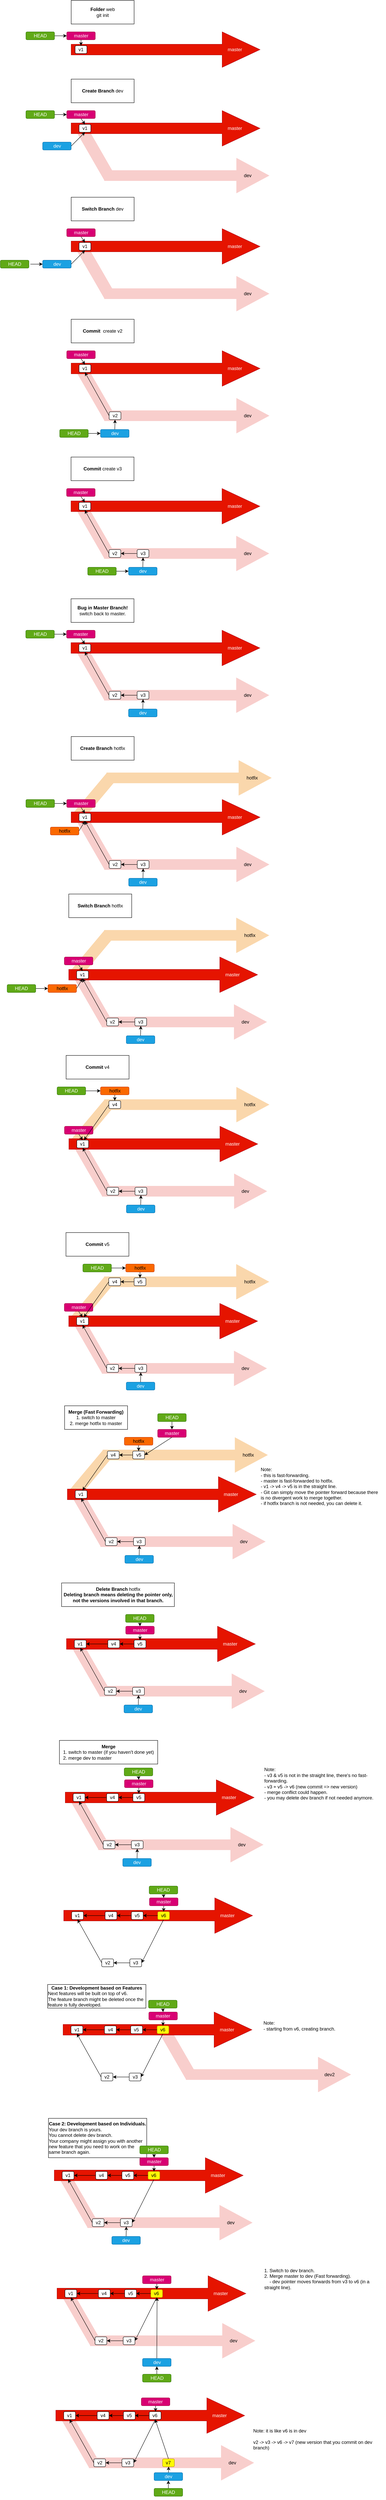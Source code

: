 <mxfile>
    <diagram id="aWU0Lty_T1ESjo-by0OT" name="Page-1">
        <mxGraphModel dx="1761" dy="599" grid="1" gridSize="10" guides="1" tooltips="1" connect="1" arrows="1" fold="1" page="1" pageScale="1" pageWidth="850" pageHeight="1100" math="0" shadow="0">
            <root>
                <mxCell id="0"/>
                <mxCell id="1" parent="0"/>
                <mxCell id="103" value="" style="rounded=0;whiteSpace=wrap;html=1;rotation=-230;fillColor=#fad7ac;strokeColor=none;" vertex="1" parent="1">
                    <mxGeometry x="109.12" y="2039.21" width="138" height="30" as="geometry"/>
                </mxCell>
                <mxCell id="13" value="" style="rounded=0;whiteSpace=wrap;html=1;rotation=60;fillColor=#f8cecc;strokeColor=none;" vertex="1" parent="1">
                    <mxGeometry x="114.5" y="406.21" width="138" height="30" as="geometry"/>
                </mxCell>
                <mxCell id="2" value="&lt;b&gt;Folder&amp;nbsp;&lt;/b&gt;&lt;span style=&quot;background-color: transparent;&quot;&gt;web&lt;/span&gt;&lt;div&gt;git init&lt;/div&gt;" style="rounded=0;whiteSpace=wrap;html=1;" vertex="1" parent="1">
                    <mxGeometry x="120" y="30" width="160" height="60" as="geometry"/>
                </mxCell>
                <mxCell id="6" value="master&amp;nbsp; &amp;nbsp; &amp;nbsp; &amp;nbsp; &amp;nbsp; &amp;nbsp; &amp;nbsp;" style="shape=singleArrow;whiteSpace=wrap;html=1;align=right;fillColor=#e51400;fontColor=#ffffff;strokeColor=#B20000;" vertex="1" parent="1">
                    <mxGeometry x="120" y="110" width="480" height="90" as="geometry"/>
                </mxCell>
                <mxCell id="7" value="v1" style="rounded=1;whiteSpace=wrap;html=1;" vertex="1" parent="1">
                    <mxGeometry x="130" y="145" width="30" height="20" as="geometry"/>
                </mxCell>
                <mxCell id="10" value="&lt;b&gt;Create Branch &lt;/b&gt;dev" style="rounded=0;whiteSpace=wrap;html=1;" vertex="1" parent="1">
                    <mxGeometry x="120" y="230" width="160" height="60" as="geometry"/>
                </mxCell>
                <mxCell id="11" value="master&amp;nbsp; &amp;nbsp; &amp;nbsp; &amp;nbsp; &amp;nbsp; &amp;nbsp; &amp;nbsp;" style="shape=singleArrow;whiteSpace=wrap;html=1;align=right;fillColor=#e51400;fontColor=#ffffff;strokeColor=#B20000;" vertex="1" parent="1">
                    <mxGeometry x="120" y="310" width="480" height="90" as="geometry"/>
                </mxCell>
                <mxCell id="12" value="dev&amp;nbsp; &amp;nbsp; &amp;nbsp; &amp;nbsp; &amp;nbsp; &amp;nbsp; &amp;nbsp;" style="shape=singleArrow;whiteSpace=wrap;html=1;align=right;fillColor=#f8cecc;strokeColor=none;" vertex="1" parent="1">
                    <mxGeometry x="204" y="430" width="420" height="90" as="geometry"/>
                </mxCell>
                <mxCell id="14" value="v1" style="rounded=1;whiteSpace=wrap;html=1;" vertex="1" parent="1">
                    <mxGeometry x="140" y="345" width="30" height="20" as="geometry"/>
                </mxCell>
                <mxCell id="18" value="master" style="rounded=1;whiteSpace=wrap;html=1;fillColor=#d80073;fontColor=#ffffff;strokeColor=#A50040;" vertex="1" parent="1">
                    <mxGeometry x="108.75" y="110" width="72.5" height="20" as="geometry"/>
                </mxCell>
                <mxCell id="29" style="edgeStyle=none;html=1;exitX=1;exitY=0.5;exitDx=0;exitDy=0;entryX=0.5;entryY=1;entryDx=0;entryDy=0;" edge="1" parent="1" source="20" target="14">
                    <mxGeometry relative="1" as="geometry"/>
                </mxCell>
                <mxCell id="20" value="dev" style="rounded=1;whiteSpace=wrap;html=1;fillColor=#1ba1e2;fontColor=#ffffff;strokeColor=#006EAF;" vertex="1" parent="1">
                    <mxGeometry x="47.5" y="390" width="72.5" height="20" as="geometry"/>
                </mxCell>
                <mxCell id="23" style="edgeStyle=none;html=1;exitX=1;exitY=0.5;exitDx=0;exitDy=0;entryX=0;entryY=0.5;entryDx=0;entryDy=0;" edge="1" parent="1" source="21" target="18">
                    <mxGeometry relative="1" as="geometry"/>
                </mxCell>
                <mxCell id="21" value="HEAD" style="rounded=1;whiteSpace=wrap;html=1;fillColor=#60a917;fontColor=#ffffff;strokeColor=#2D7600;" vertex="1" parent="1">
                    <mxGeometry x="5" y="110" width="72.5" height="20" as="geometry"/>
                </mxCell>
                <mxCell id="24" style="edgeStyle=none;html=1;exitX=0.5;exitY=1;exitDx=0;exitDy=0;entryX=0.5;entryY=0;entryDx=0;entryDy=0;" edge="1" parent="1" source="18" target="7">
                    <mxGeometry relative="1" as="geometry"/>
                </mxCell>
                <mxCell id="28" style="edgeStyle=none;html=1;exitX=0.5;exitY=1;exitDx=0;exitDy=0;entryX=0.5;entryY=0;entryDx=0;entryDy=0;" edge="1" parent="1" source="25" target="14">
                    <mxGeometry relative="1" as="geometry"/>
                </mxCell>
                <mxCell id="25" value="master" style="rounded=1;whiteSpace=wrap;html=1;fillColor=#d80073;fontColor=#ffffff;strokeColor=#A50040;" vertex="1" parent="1">
                    <mxGeometry x="108.75" y="310" width="72.5" height="20" as="geometry"/>
                </mxCell>
                <mxCell id="26" style="edgeStyle=none;html=1;exitX=1;exitY=0.5;exitDx=0;exitDy=0;entryX=0;entryY=0.5;entryDx=0;entryDy=0;" edge="1" parent="1" source="27" target="25">
                    <mxGeometry relative="1" as="geometry"/>
                </mxCell>
                <mxCell id="27" value="HEAD" style="rounded=1;whiteSpace=wrap;html=1;fillColor=#60a917;fontColor=#ffffff;strokeColor=#2D7600;" vertex="1" parent="1">
                    <mxGeometry x="5" y="310" width="72.5" height="20" as="geometry"/>
                </mxCell>
                <mxCell id="31" value="" style="rounded=0;whiteSpace=wrap;html=1;rotation=60;fillColor=#f8cecc;strokeColor=none;" vertex="1" parent="1">
                    <mxGeometry x="114.5" y="706.21" width="138" height="30" as="geometry"/>
                </mxCell>
                <mxCell id="32" value="&lt;b&gt;Switch Branch &lt;/b&gt;dev" style="rounded=0;whiteSpace=wrap;html=1;" vertex="1" parent="1">
                    <mxGeometry x="120" y="530" width="160" height="60" as="geometry"/>
                </mxCell>
                <mxCell id="33" value="master&amp;nbsp; &amp;nbsp; &amp;nbsp; &amp;nbsp; &amp;nbsp; &amp;nbsp; &amp;nbsp;" style="shape=singleArrow;whiteSpace=wrap;html=1;align=right;fillColor=#e51400;fontColor=#ffffff;strokeColor=#B20000;" vertex="1" parent="1">
                    <mxGeometry x="120" y="610" width="480" height="90" as="geometry"/>
                </mxCell>
                <mxCell id="34" value="dev&amp;nbsp; &amp;nbsp; &amp;nbsp; &amp;nbsp; &amp;nbsp; &amp;nbsp; &amp;nbsp;" style="shape=singleArrow;whiteSpace=wrap;html=1;align=right;fillColor=#f8cecc;strokeColor=none;" vertex="1" parent="1">
                    <mxGeometry x="204" y="730" width="420" height="90" as="geometry"/>
                </mxCell>
                <mxCell id="35" value="v1" style="rounded=1;whiteSpace=wrap;html=1;" vertex="1" parent="1">
                    <mxGeometry x="140" y="645" width="30" height="20" as="geometry"/>
                </mxCell>
                <mxCell id="36" style="edgeStyle=none;html=1;exitX=1;exitY=0.5;exitDx=0;exitDy=0;entryX=0.5;entryY=1;entryDx=0;entryDy=0;" edge="1" parent="1" source="37" target="35">
                    <mxGeometry relative="1" as="geometry"/>
                </mxCell>
                <mxCell id="37" value="dev" style="rounded=1;whiteSpace=wrap;html=1;fillColor=#1ba1e2;fontColor=#ffffff;strokeColor=#006EAF;" vertex="1" parent="1">
                    <mxGeometry x="47.5" y="690" width="72.5" height="20" as="geometry"/>
                </mxCell>
                <mxCell id="38" style="edgeStyle=none;html=1;exitX=0.5;exitY=1;exitDx=0;exitDy=0;entryX=0.5;entryY=0;entryDx=0;entryDy=0;" edge="1" parent="1" source="39" target="35">
                    <mxGeometry relative="1" as="geometry"/>
                </mxCell>
                <mxCell id="39" value="master" style="rounded=1;whiteSpace=wrap;html=1;fillColor=#d80073;fontColor=#ffffff;strokeColor=#A50040;" vertex="1" parent="1">
                    <mxGeometry x="108.75" y="610" width="72.5" height="20" as="geometry"/>
                </mxCell>
                <mxCell id="40" style="edgeStyle=none;html=1;exitX=1;exitY=0.5;exitDx=0;exitDy=0;entryX=0;entryY=0.5;entryDx=0;entryDy=0;" edge="1" parent="1">
                    <mxGeometry relative="1" as="geometry">
                        <mxPoint x="16.25" y="700" as="sourcePoint"/>
                        <mxPoint x="47.5" y="700" as="targetPoint"/>
                    </mxGeometry>
                </mxCell>
                <mxCell id="41" value="HEAD" style="rounded=1;whiteSpace=wrap;html=1;fillColor=#60a917;fontColor=#ffffff;strokeColor=#2D7600;" vertex="1" parent="1">
                    <mxGeometry x="-60" y="690" width="72.5" height="20" as="geometry"/>
                </mxCell>
                <mxCell id="42" value="" style="rounded=0;whiteSpace=wrap;html=1;rotation=60;fillColor=#f8cecc;strokeColor=none;" vertex="1" parent="1">
                    <mxGeometry x="114.5" y="1016.21" width="138" height="30" as="geometry"/>
                </mxCell>
                <mxCell id="43" value="&lt;b&gt;Commit&amp;nbsp; &lt;/b&gt;create v2" style="rounded=0;whiteSpace=wrap;html=1;" vertex="1" parent="1">
                    <mxGeometry x="120" y="840" width="160" height="60" as="geometry"/>
                </mxCell>
                <mxCell id="44" value="master&amp;nbsp; &amp;nbsp; &amp;nbsp; &amp;nbsp; &amp;nbsp; &amp;nbsp; &amp;nbsp;" style="shape=singleArrow;whiteSpace=wrap;html=1;align=right;fillColor=#e51400;fontColor=#ffffff;strokeColor=#B20000;" vertex="1" parent="1">
                    <mxGeometry x="120" y="920" width="480" height="90" as="geometry"/>
                </mxCell>
                <mxCell id="45" value="dev&amp;nbsp; &amp;nbsp; &amp;nbsp; &amp;nbsp; &amp;nbsp; &amp;nbsp; &amp;nbsp;" style="shape=singleArrow;whiteSpace=wrap;html=1;align=right;fillColor=#f8cecc;strokeColor=none;" vertex="1" parent="1">
                    <mxGeometry x="204" y="1040" width="420" height="90" as="geometry"/>
                </mxCell>
                <mxCell id="46" value="v1" style="rounded=1;whiteSpace=wrap;html=1;" vertex="1" parent="1">
                    <mxGeometry x="140" y="955" width="30" height="20" as="geometry"/>
                </mxCell>
                <mxCell id="54" style="edgeStyle=none;html=1;exitX=0.5;exitY=0;exitDx=0;exitDy=0;entryX=0.5;entryY=1;entryDx=0;entryDy=0;" edge="1" parent="1" source="48" target="53">
                    <mxGeometry relative="1" as="geometry"/>
                </mxCell>
                <mxCell id="48" value="dev" style="rounded=1;whiteSpace=wrap;html=1;fillColor=#1ba1e2;fontColor=#ffffff;strokeColor=#006EAF;" vertex="1" parent="1">
                    <mxGeometry x="194.63" y="1120" width="72.5" height="20" as="geometry"/>
                </mxCell>
                <mxCell id="49" style="edgeStyle=none;html=1;exitX=0.5;exitY=1;exitDx=0;exitDy=0;entryX=0.5;entryY=0;entryDx=0;entryDy=0;" edge="1" parent="1" source="50" target="46">
                    <mxGeometry relative="1" as="geometry"/>
                </mxCell>
                <mxCell id="50" value="master" style="rounded=1;whiteSpace=wrap;html=1;fillColor=#d80073;fontColor=#ffffff;strokeColor=#A50040;" vertex="1" parent="1">
                    <mxGeometry x="108.75" y="920" width="72.5" height="20" as="geometry"/>
                </mxCell>
                <mxCell id="51" style="edgeStyle=none;html=1;exitX=1;exitY=0.5;exitDx=0;exitDy=0;entryX=0;entryY=0.5;entryDx=0;entryDy=0;" edge="1" parent="1" source="52">
                    <mxGeometry relative="1" as="geometry">
                        <mxPoint x="194.63" y="1130" as="targetPoint"/>
                    </mxGeometry>
                </mxCell>
                <mxCell id="52" value="HEAD" style="rounded=1;whiteSpace=wrap;html=1;fillColor=#60a917;fontColor=#ffffff;strokeColor=#2D7600;" vertex="1" parent="1">
                    <mxGeometry x="90.88" y="1120" width="72.5" height="20" as="geometry"/>
                </mxCell>
                <mxCell id="55" style="edgeStyle=none;html=1;exitX=0;exitY=0.5;exitDx=0;exitDy=0;entryX=0.5;entryY=1;entryDx=0;entryDy=0;" edge="1" parent="1" source="53" target="46">
                    <mxGeometry relative="1" as="geometry"/>
                </mxCell>
                <mxCell id="53" value="v2" style="rounded=1;whiteSpace=wrap;html=1;" vertex="1" parent="1">
                    <mxGeometry x="216.5" y="1075" width="30" height="20" as="geometry"/>
                </mxCell>
                <mxCell id="56" value="" style="rounded=0;whiteSpace=wrap;html=1;rotation=60;fillColor=#f8cecc;strokeColor=none;" vertex="1" parent="1">
                    <mxGeometry x="114.13" y="1366.21" width="138" height="30" as="geometry"/>
                </mxCell>
                <mxCell id="57" value="&lt;b&gt;Commit &lt;/b&gt;create v3" style="rounded=0;whiteSpace=wrap;html=1;" vertex="1" parent="1">
                    <mxGeometry x="119.63" y="1190" width="160" height="60" as="geometry"/>
                </mxCell>
                <mxCell id="58" value="master&amp;nbsp; &amp;nbsp; &amp;nbsp; &amp;nbsp; &amp;nbsp; &amp;nbsp; &amp;nbsp;" style="shape=singleArrow;whiteSpace=wrap;html=1;align=right;fillColor=#e51400;fontColor=#ffffff;strokeColor=#B20000;" vertex="1" parent="1">
                    <mxGeometry x="119.63" y="1270" width="480" height="90" as="geometry"/>
                </mxCell>
                <mxCell id="59" value="dev&amp;nbsp; &amp;nbsp; &amp;nbsp; &amp;nbsp; &amp;nbsp; &amp;nbsp; &amp;nbsp;" style="shape=singleArrow;whiteSpace=wrap;html=1;align=right;fillColor=#f8cecc;strokeColor=none;" vertex="1" parent="1">
                    <mxGeometry x="203.63" y="1390" width="420" height="90" as="geometry"/>
                </mxCell>
                <mxCell id="60" value="v1" style="rounded=1;whiteSpace=wrap;html=1;" vertex="1" parent="1">
                    <mxGeometry x="139.63" y="1305" width="30" height="20" as="geometry"/>
                </mxCell>
                <mxCell id="61" style="edgeStyle=none;html=1;exitX=0.5;exitY=0;exitDx=0;exitDy=0;entryX=0.5;entryY=1;entryDx=0;entryDy=0;" edge="1" parent="1" source="62">
                    <mxGeometry relative="1" as="geometry">
                        <mxPoint x="302.75" y="1445" as="targetPoint"/>
                    </mxGeometry>
                </mxCell>
                <mxCell id="62" value="dev" style="rounded=1;whiteSpace=wrap;html=1;fillColor=#1ba1e2;fontColor=#ffffff;strokeColor=#006EAF;" vertex="1" parent="1">
                    <mxGeometry x="265.88" y="1470" width="72.5" height="20" as="geometry"/>
                </mxCell>
                <mxCell id="63" style="edgeStyle=none;html=1;exitX=0.5;exitY=1;exitDx=0;exitDy=0;entryX=0.5;entryY=0;entryDx=0;entryDy=0;" edge="1" parent="1" source="64" target="60">
                    <mxGeometry relative="1" as="geometry"/>
                </mxCell>
                <mxCell id="64" value="master" style="rounded=1;whiteSpace=wrap;html=1;fillColor=#d80073;fontColor=#ffffff;strokeColor=#A50040;" vertex="1" parent="1">
                    <mxGeometry x="108.38" y="1270" width="72.5" height="20" as="geometry"/>
                </mxCell>
                <mxCell id="65" style="edgeStyle=none;html=1;exitX=1;exitY=0.5;exitDx=0;exitDy=0;entryX=0;entryY=0.5;entryDx=0;entryDy=0;" edge="1" parent="1" source="66">
                    <mxGeometry relative="1" as="geometry">
                        <mxPoint x="265.88" y="1480" as="targetPoint"/>
                    </mxGeometry>
                </mxCell>
                <mxCell id="66" value="HEAD" style="rounded=1;whiteSpace=wrap;html=1;fillColor=#60a917;fontColor=#ffffff;strokeColor=#2D7600;" vertex="1" parent="1">
                    <mxGeometry x="162.13" y="1470" width="72.5" height="20" as="geometry"/>
                </mxCell>
                <mxCell id="67" style="edgeStyle=none;html=1;exitX=0;exitY=0.5;exitDx=0;exitDy=0;entryX=0.5;entryY=1;entryDx=0;entryDy=0;" edge="1" parent="1" source="68" target="60">
                    <mxGeometry relative="1" as="geometry"/>
                </mxCell>
                <mxCell id="68" value="v2" style="rounded=1;whiteSpace=wrap;html=1;" vertex="1" parent="1">
                    <mxGeometry x="216.13" y="1425" width="30" height="20" as="geometry"/>
                </mxCell>
                <mxCell id="70" style="edgeStyle=none;html=1;exitX=0;exitY=0.5;exitDx=0;exitDy=0;" edge="1" parent="1" source="69" target="68">
                    <mxGeometry relative="1" as="geometry"/>
                </mxCell>
                <mxCell id="69" value="v3" style="rounded=1;whiteSpace=wrap;html=1;" vertex="1" parent="1">
                    <mxGeometry x="287.63" y="1425" width="30" height="20" as="geometry"/>
                </mxCell>
                <mxCell id="71" value="" style="rounded=0;whiteSpace=wrap;html=1;rotation=60;fillColor=#f8cecc;strokeColor=none;" vertex="1" parent="1">
                    <mxGeometry x="114.13" y="1726.21" width="138" height="30" as="geometry"/>
                </mxCell>
                <mxCell id="72" value="&lt;b&gt;Bug in Master Branch!&lt;/b&gt;&lt;div&gt;switch back to master.&lt;/div&gt;" style="rounded=0;whiteSpace=wrap;html=1;" vertex="1" parent="1">
                    <mxGeometry x="119.63" y="1550" width="160" height="60" as="geometry"/>
                </mxCell>
                <mxCell id="73" value="master&amp;nbsp; &amp;nbsp; &amp;nbsp; &amp;nbsp; &amp;nbsp; &amp;nbsp; &amp;nbsp;" style="shape=singleArrow;whiteSpace=wrap;html=1;align=right;fillColor=#e51400;fontColor=#ffffff;strokeColor=#B20000;" vertex="1" parent="1">
                    <mxGeometry x="119.63" y="1630" width="480" height="90" as="geometry"/>
                </mxCell>
                <mxCell id="74" value="dev&amp;nbsp; &amp;nbsp; &amp;nbsp; &amp;nbsp; &amp;nbsp; &amp;nbsp; &amp;nbsp;" style="shape=singleArrow;whiteSpace=wrap;html=1;align=right;fillColor=#f8cecc;strokeColor=none;" vertex="1" parent="1">
                    <mxGeometry x="203.63" y="1750" width="420" height="90" as="geometry"/>
                </mxCell>
                <mxCell id="75" value="v1" style="rounded=1;whiteSpace=wrap;html=1;" vertex="1" parent="1">
                    <mxGeometry x="139.63" y="1665" width="30" height="20" as="geometry"/>
                </mxCell>
                <mxCell id="76" style="edgeStyle=none;html=1;exitX=0.5;exitY=0;exitDx=0;exitDy=0;entryX=0.5;entryY=1;entryDx=0;entryDy=0;" edge="1" parent="1" source="77">
                    <mxGeometry relative="1" as="geometry">
                        <mxPoint x="302.75" y="1805" as="targetPoint"/>
                    </mxGeometry>
                </mxCell>
                <mxCell id="77" value="dev" style="rounded=1;whiteSpace=wrap;html=1;fillColor=#1ba1e2;fontColor=#ffffff;strokeColor=#006EAF;" vertex="1" parent="1">
                    <mxGeometry x="265.88" y="1830" width="72.5" height="20" as="geometry"/>
                </mxCell>
                <mxCell id="78" style="edgeStyle=none;html=1;exitX=0.5;exitY=1;exitDx=0;exitDy=0;entryX=0.5;entryY=0;entryDx=0;entryDy=0;" edge="1" parent="1" source="79" target="75">
                    <mxGeometry relative="1" as="geometry"/>
                </mxCell>
                <mxCell id="79" value="master" style="rounded=1;whiteSpace=wrap;html=1;fillColor=#d80073;fontColor=#ffffff;strokeColor=#A50040;" vertex="1" parent="1">
                    <mxGeometry x="108.38" y="1630" width="72.5" height="20" as="geometry"/>
                </mxCell>
                <mxCell id="82" style="edgeStyle=none;html=1;exitX=0;exitY=0.5;exitDx=0;exitDy=0;entryX=0.5;entryY=1;entryDx=0;entryDy=0;" edge="1" parent="1" source="83" target="75">
                    <mxGeometry relative="1" as="geometry"/>
                </mxCell>
                <mxCell id="83" value="v2" style="rounded=1;whiteSpace=wrap;html=1;" vertex="1" parent="1">
                    <mxGeometry x="216.13" y="1785" width="30" height="20" as="geometry"/>
                </mxCell>
                <mxCell id="84" style="edgeStyle=none;html=1;exitX=0;exitY=0.5;exitDx=0;exitDy=0;" edge="1" parent="1" source="85" target="83">
                    <mxGeometry relative="1" as="geometry"/>
                </mxCell>
                <mxCell id="85" value="v3" style="rounded=1;whiteSpace=wrap;html=1;" vertex="1" parent="1">
                    <mxGeometry x="287.63" y="1785" width="30" height="20" as="geometry"/>
                </mxCell>
                <mxCell id="86" style="edgeStyle=none;html=1;exitX=1;exitY=0.5;exitDx=0;exitDy=0;entryX=0;entryY=0.5;entryDx=0;entryDy=0;" edge="1" parent="1" source="87">
                    <mxGeometry relative="1" as="geometry">
                        <mxPoint x="108.38" y="1640" as="targetPoint"/>
                    </mxGeometry>
                </mxCell>
                <mxCell id="87" value="HEAD" style="rounded=1;whiteSpace=wrap;html=1;fillColor=#60a917;fontColor=#ffffff;strokeColor=#2D7600;" vertex="1" parent="1">
                    <mxGeometry x="4.63" y="1630" width="72.5" height="20" as="geometry"/>
                </mxCell>
                <mxCell id="88" value="" style="rounded=0;whiteSpace=wrap;html=1;rotation=60;fillColor=#f8cecc;strokeColor=none;" vertex="1" parent="1">
                    <mxGeometry x="114.5" y="2156.21" width="138" height="30" as="geometry"/>
                </mxCell>
                <mxCell id="89" value="&lt;b&gt;Create Branch &lt;/b&gt;hotfix" style="rounded=0;whiteSpace=wrap;html=1;" vertex="1" parent="1">
                    <mxGeometry x="120" y="1900" width="160" height="60" as="geometry"/>
                </mxCell>
                <mxCell id="90" value="master&amp;nbsp; &amp;nbsp; &amp;nbsp; &amp;nbsp; &amp;nbsp; &amp;nbsp; &amp;nbsp;" style="shape=singleArrow;whiteSpace=wrap;html=1;align=right;fillColor=#e51400;fontColor=#ffffff;strokeColor=#B20000;" vertex="1" parent="1">
                    <mxGeometry x="120" y="2060" width="480" height="90" as="geometry"/>
                </mxCell>
                <mxCell id="91" value="dev&amp;nbsp; &amp;nbsp; &amp;nbsp; &amp;nbsp; &amp;nbsp; &amp;nbsp; &amp;nbsp;" style="shape=singleArrow;whiteSpace=wrap;html=1;align=right;fillColor=#f8cecc;strokeColor=none;" vertex="1" parent="1">
                    <mxGeometry x="204" y="2180" width="420" height="90" as="geometry"/>
                </mxCell>
                <mxCell id="92" value="v1" style="rounded=1;whiteSpace=wrap;html=1;" vertex="1" parent="1">
                    <mxGeometry x="140" y="2095" width="30" height="20" as="geometry"/>
                </mxCell>
                <mxCell id="93" style="edgeStyle=none;html=1;exitX=0.5;exitY=0;exitDx=0;exitDy=0;entryX=0.5;entryY=1;entryDx=0;entryDy=0;" edge="1" parent="1" source="94">
                    <mxGeometry relative="1" as="geometry">
                        <mxPoint x="303.12" y="2235" as="targetPoint"/>
                    </mxGeometry>
                </mxCell>
                <mxCell id="94" value="dev" style="rounded=1;whiteSpace=wrap;html=1;fillColor=#1ba1e2;fontColor=#ffffff;strokeColor=#006EAF;" vertex="1" parent="1">
                    <mxGeometry x="266.25" y="2260" width="72.5" height="20" as="geometry"/>
                </mxCell>
                <mxCell id="95" style="edgeStyle=none;html=1;exitX=0.5;exitY=1;exitDx=0;exitDy=0;entryX=0.5;entryY=0;entryDx=0;entryDy=0;" edge="1" parent="1" source="96" target="92">
                    <mxGeometry relative="1" as="geometry"/>
                </mxCell>
                <mxCell id="96" value="master" style="rounded=1;whiteSpace=wrap;html=1;fillColor=#d80073;fontColor=#ffffff;strokeColor=#A50040;" vertex="1" parent="1">
                    <mxGeometry x="108.75" y="2060" width="72.5" height="20" as="geometry"/>
                </mxCell>
                <mxCell id="97" style="edgeStyle=none;html=1;exitX=0;exitY=0.5;exitDx=0;exitDy=0;entryX=0.5;entryY=1;entryDx=0;entryDy=0;" edge="1" parent="1" source="98" target="92">
                    <mxGeometry relative="1" as="geometry"/>
                </mxCell>
                <mxCell id="98" value="v2" style="rounded=1;whiteSpace=wrap;html=1;" vertex="1" parent="1">
                    <mxGeometry x="216.5" y="2215" width="30" height="20" as="geometry"/>
                </mxCell>
                <mxCell id="99" style="edgeStyle=none;html=1;exitX=0;exitY=0.5;exitDx=0;exitDy=0;" edge="1" parent="1" source="100" target="98">
                    <mxGeometry relative="1" as="geometry"/>
                </mxCell>
                <mxCell id="100" value="v3" style="rounded=1;whiteSpace=wrap;html=1;" vertex="1" parent="1">
                    <mxGeometry x="288" y="2215" width="30" height="20" as="geometry"/>
                </mxCell>
                <mxCell id="101" style="edgeStyle=none;html=1;exitX=1;exitY=0.5;exitDx=0;exitDy=0;entryX=0;entryY=0.5;entryDx=0;entryDy=0;" edge="1" parent="1" source="102">
                    <mxGeometry relative="1" as="geometry">
                        <mxPoint x="108.75" y="2070" as="targetPoint"/>
                    </mxGeometry>
                </mxCell>
                <mxCell id="102" value="HEAD" style="rounded=1;whiteSpace=wrap;html=1;fillColor=#60a917;fontColor=#ffffff;strokeColor=#2D7600;" vertex="1" parent="1">
                    <mxGeometry x="5.0" y="2060" width="72.5" height="20" as="geometry"/>
                </mxCell>
                <mxCell id="104" value="hotfix&amp;nbsp; &amp;nbsp; &amp;nbsp; &amp;nbsp; &amp;nbsp;&amp;nbsp;" style="shape=singleArrow;whiteSpace=wrap;html=1;align=right;fillColor=#fad7ac;strokeColor=none;" vertex="1" parent="1">
                    <mxGeometry x="209.74" y="1960" width="420" height="90" as="geometry"/>
                </mxCell>
                <mxCell id="107" style="edgeStyle=none;html=1;exitX=1;exitY=0.5;exitDx=0;exitDy=0;entryX=0.5;entryY=1;entryDx=0;entryDy=0;" edge="1" parent="1" source="106" target="92">
                    <mxGeometry relative="1" as="geometry"/>
                </mxCell>
                <mxCell id="106" value="hotfix" style="rounded=1;whiteSpace=wrap;html=1;fillColor=#fa6800;fontColor=#000000;strokeColor=#C73500;" vertex="1" parent="1">
                    <mxGeometry x="67.13" y="2130" width="72.5" height="20" as="geometry"/>
                </mxCell>
                <mxCell id="108" value="" style="rounded=0;whiteSpace=wrap;html=1;rotation=-230;fillColor=#fad7ac;strokeColor=none;" vertex="1" parent="1">
                    <mxGeometry x="103.01" y="2439.21" width="138" height="30" as="geometry"/>
                </mxCell>
                <mxCell id="109" value="" style="rounded=0;whiteSpace=wrap;html=1;rotation=60;fillColor=#f8cecc;strokeColor=none;" vertex="1" parent="1">
                    <mxGeometry x="108.39" y="2556.21" width="138" height="30" as="geometry"/>
                </mxCell>
                <mxCell id="110" value="&lt;b&gt;Switch Branch &lt;/b&gt;hotfix" style="rounded=0;whiteSpace=wrap;html=1;" vertex="1" parent="1">
                    <mxGeometry x="113.89" y="2300" width="160" height="60" as="geometry"/>
                </mxCell>
                <mxCell id="111" value="master&amp;nbsp; &amp;nbsp; &amp;nbsp; &amp;nbsp; &amp;nbsp; &amp;nbsp; &amp;nbsp;" style="shape=singleArrow;whiteSpace=wrap;html=1;align=right;fillColor=#e51400;fontColor=#ffffff;strokeColor=#B20000;" vertex="1" parent="1">
                    <mxGeometry x="113.89" y="2460" width="480" height="90" as="geometry"/>
                </mxCell>
                <mxCell id="112" value="dev&amp;nbsp; &amp;nbsp; &amp;nbsp; &amp;nbsp; &amp;nbsp; &amp;nbsp; &amp;nbsp;" style="shape=singleArrow;whiteSpace=wrap;html=1;align=right;fillColor=#f8cecc;strokeColor=none;" vertex="1" parent="1">
                    <mxGeometry x="197.89" y="2580" width="420" height="90" as="geometry"/>
                </mxCell>
                <mxCell id="113" value="v1" style="rounded=1;whiteSpace=wrap;html=1;" vertex="1" parent="1">
                    <mxGeometry x="133.89" y="2495" width="30" height="20" as="geometry"/>
                </mxCell>
                <mxCell id="114" style="edgeStyle=none;html=1;exitX=0.5;exitY=0;exitDx=0;exitDy=0;entryX=0.5;entryY=1;entryDx=0;entryDy=0;" edge="1" parent="1" source="115">
                    <mxGeometry relative="1" as="geometry">
                        <mxPoint x="297.01" y="2635" as="targetPoint"/>
                    </mxGeometry>
                </mxCell>
                <mxCell id="115" value="dev" style="rounded=1;whiteSpace=wrap;html=1;fillColor=#1ba1e2;fontColor=#ffffff;strokeColor=#006EAF;" vertex="1" parent="1">
                    <mxGeometry x="260.14" y="2660" width="72.5" height="20" as="geometry"/>
                </mxCell>
                <mxCell id="116" style="edgeStyle=none;html=1;exitX=0.5;exitY=1;exitDx=0;exitDy=0;entryX=0.5;entryY=0;entryDx=0;entryDy=0;" edge="1" parent="1" source="117" target="113">
                    <mxGeometry relative="1" as="geometry"/>
                </mxCell>
                <mxCell id="117" value="master" style="rounded=1;whiteSpace=wrap;html=1;fillColor=#d80073;fontColor=#ffffff;strokeColor=#A50040;" vertex="1" parent="1">
                    <mxGeometry x="102.64" y="2460" width="72.5" height="20" as="geometry"/>
                </mxCell>
                <mxCell id="118" style="edgeStyle=none;html=1;exitX=0;exitY=0.5;exitDx=0;exitDy=0;entryX=0.5;entryY=1;entryDx=0;entryDy=0;" edge="1" parent="1" source="119" target="113">
                    <mxGeometry relative="1" as="geometry"/>
                </mxCell>
                <mxCell id="119" value="v2" style="rounded=1;whiteSpace=wrap;html=1;" vertex="1" parent="1">
                    <mxGeometry x="210.39" y="2615" width="30" height="20" as="geometry"/>
                </mxCell>
                <mxCell id="120" style="edgeStyle=none;html=1;exitX=0;exitY=0.5;exitDx=0;exitDy=0;" edge="1" parent="1" source="121" target="119">
                    <mxGeometry relative="1" as="geometry"/>
                </mxCell>
                <mxCell id="121" value="v3" style="rounded=1;whiteSpace=wrap;html=1;" vertex="1" parent="1">
                    <mxGeometry x="281.89" y="2615" width="30" height="20" as="geometry"/>
                </mxCell>
                <mxCell id="122" style="edgeStyle=none;html=1;exitX=1;exitY=0.5;exitDx=0;exitDy=0;entryX=0;entryY=0.5;entryDx=0;entryDy=0;" edge="1" parent="1" source="123">
                    <mxGeometry relative="1" as="geometry">
                        <mxPoint x="61.02" y="2540" as="targetPoint"/>
                    </mxGeometry>
                </mxCell>
                <mxCell id="123" value="HEAD" style="rounded=1;whiteSpace=wrap;html=1;fillColor=#60a917;fontColor=#ffffff;strokeColor=#2D7600;" vertex="1" parent="1">
                    <mxGeometry x="-42.73" y="2530" width="72.5" height="20" as="geometry"/>
                </mxCell>
                <mxCell id="124" value="hotfix&amp;nbsp; &amp;nbsp; &amp;nbsp; &amp;nbsp; &amp;nbsp;&amp;nbsp;" style="shape=singleArrow;whiteSpace=wrap;html=1;align=right;fillColor=#fad7ac;strokeColor=none;" vertex="1" parent="1">
                    <mxGeometry x="203.63" y="2360" width="420" height="90" as="geometry"/>
                </mxCell>
                <mxCell id="125" style="edgeStyle=none;html=1;exitX=1;exitY=0.5;exitDx=0;exitDy=0;entryX=0.5;entryY=1;entryDx=0;entryDy=0;" edge="1" parent="1" source="126" target="113">
                    <mxGeometry relative="1" as="geometry"/>
                </mxCell>
                <mxCell id="126" value="hotfix" style="rounded=1;whiteSpace=wrap;html=1;fillColor=#fa6800;fontColor=#000000;strokeColor=#C73500;" vertex="1" parent="1">
                    <mxGeometry x="61.02" y="2530" width="72.5" height="20" as="geometry"/>
                </mxCell>
                <mxCell id="127" value="" style="rounded=0;whiteSpace=wrap;html=1;rotation=-230;fillColor=#fad7ac;strokeColor=none;" vertex="1" parent="1">
                    <mxGeometry x="103.38" y="2869.21" width="138" height="30" as="geometry"/>
                </mxCell>
                <mxCell id="128" value="" style="rounded=0;whiteSpace=wrap;html=1;rotation=60;fillColor=#f8cecc;strokeColor=none;" vertex="1" parent="1">
                    <mxGeometry x="108.76" y="2986.21" width="138" height="30" as="geometry"/>
                </mxCell>
                <mxCell id="129" value="&lt;b&gt;Commit &lt;/b&gt;v4" style="rounded=0;whiteSpace=wrap;html=1;" vertex="1" parent="1">
                    <mxGeometry x="107.13" y="2710" width="160" height="60" as="geometry"/>
                </mxCell>
                <mxCell id="130" value="master&amp;nbsp; &amp;nbsp; &amp;nbsp; &amp;nbsp; &amp;nbsp; &amp;nbsp; &amp;nbsp;" style="shape=singleArrow;whiteSpace=wrap;html=1;align=right;fillColor=#e51400;fontColor=#ffffff;strokeColor=#B20000;" vertex="1" parent="1">
                    <mxGeometry x="114.26" y="2890" width="480" height="90" as="geometry"/>
                </mxCell>
                <mxCell id="131" value="dev&amp;nbsp; &amp;nbsp; &amp;nbsp; &amp;nbsp; &amp;nbsp; &amp;nbsp; &amp;nbsp;" style="shape=singleArrow;whiteSpace=wrap;html=1;align=right;fillColor=#f8cecc;strokeColor=none;" vertex="1" parent="1">
                    <mxGeometry x="198.26" y="3010" width="420" height="90" as="geometry"/>
                </mxCell>
                <mxCell id="132" value="v1" style="rounded=1;whiteSpace=wrap;html=1;" vertex="1" parent="1">
                    <mxGeometry x="134.26" y="2925" width="30" height="20" as="geometry"/>
                </mxCell>
                <mxCell id="133" style="edgeStyle=none;html=1;exitX=0.5;exitY=0;exitDx=0;exitDy=0;entryX=0.5;entryY=1;entryDx=0;entryDy=0;" edge="1" parent="1" source="134">
                    <mxGeometry relative="1" as="geometry">
                        <mxPoint x="297.38" y="3065" as="targetPoint"/>
                    </mxGeometry>
                </mxCell>
                <mxCell id="134" value="dev" style="rounded=1;whiteSpace=wrap;html=1;fillColor=#1ba1e2;fontColor=#ffffff;strokeColor=#006EAF;" vertex="1" parent="1">
                    <mxGeometry x="260.51" y="3090" width="72.5" height="20" as="geometry"/>
                </mxCell>
                <mxCell id="135" style="edgeStyle=none;html=1;exitX=0.5;exitY=1;exitDx=0;exitDy=0;entryX=0.5;entryY=0;entryDx=0;entryDy=0;" edge="1" parent="1" source="136" target="132">
                    <mxGeometry relative="1" as="geometry"/>
                </mxCell>
                <mxCell id="136" value="master" style="rounded=1;whiteSpace=wrap;html=1;fillColor=#d80073;fontColor=#ffffff;strokeColor=#A50040;" vertex="1" parent="1">
                    <mxGeometry x="103.01" y="2890" width="72.5" height="20" as="geometry"/>
                </mxCell>
                <mxCell id="137" style="edgeStyle=none;html=1;exitX=0;exitY=0.5;exitDx=0;exitDy=0;entryX=0.5;entryY=1;entryDx=0;entryDy=0;" edge="1" parent="1" source="138" target="132">
                    <mxGeometry relative="1" as="geometry"/>
                </mxCell>
                <mxCell id="138" value="v2" style="rounded=1;whiteSpace=wrap;html=1;" vertex="1" parent="1">
                    <mxGeometry x="210.76" y="3045" width="30" height="20" as="geometry"/>
                </mxCell>
                <mxCell id="139" style="edgeStyle=none;html=1;exitX=0;exitY=0.5;exitDx=0;exitDy=0;" edge="1" parent="1" source="140" target="138">
                    <mxGeometry relative="1" as="geometry"/>
                </mxCell>
                <mxCell id="140" value="v3" style="rounded=1;whiteSpace=wrap;html=1;" vertex="1" parent="1">
                    <mxGeometry x="282.26" y="3045" width="30" height="20" as="geometry"/>
                </mxCell>
                <mxCell id="141" style="edgeStyle=none;html=1;exitX=1;exitY=0.5;exitDx=0;exitDy=0;entryX=0;entryY=0.5;entryDx=0;entryDy=0;" edge="1" parent="1" source="142" target="145">
                    <mxGeometry relative="1" as="geometry">
                        <mxPoint x="188.01" y="2800" as="targetPoint"/>
                    </mxGeometry>
                </mxCell>
                <mxCell id="142" value="HEAD" style="rounded=1;whiteSpace=wrap;html=1;fillColor=#60a917;fontColor=#ffffff;strokeColor=#2D7600;" vertex="1" parent="1">
                    <mxGeometry x="84.26" y="2790" width="72.5" height="20" as="geometry"/>
                </mxCell>
                <mxCell id="143" value="hotfix&amp;nbsp; &amp;nbsp; &amp;nbsp; &amp;nbsp; &amp;nbsp;&amp;nbsp;" style="shape=singleArrow;whiteSpace=wrap;html=1;align=right;fillColor=#fad7ac;strokeColor=none;" vertex="1" parent="1">
                    <mxGeometry x="204" y="2790" width="420" height="90" as="geometry"/>
                </mxCell>
                <mxCell id="149" style="edgeStyle=none;html=1;exitX=0.5;exitY=1;exitDx=0;exitDy=0;entryX=0.5;entryY=0;entryDx=0;entryDy=0;" edge="1" parent="1" source="145" target="146">
                    <mxGeometry relative="1" as="geometry"/>
                </mxCell>
                <mxCell id="145" value="hotfix" style="rounded=1;whiteSpace=wrap;html=1;fillColor=#fa6800;fontColor=#000000;strokeColor=#C73500;" vertex="1" parent="1">
                    <mxGeometry x="194.63" y="2790" width="72.5" height="20" as="geometry"/>
                </mxCell>
                <mxCell id="146" value="v4" style="rounded=1;whiteSpace=wrap;html=1;" vertex="1" parent="1">
                    <mxGeometry x="215.88" y="2825" width="30" height="20" as="geometry"/>
                </mxCell>
                <mxCell id="147" style="edgeStyle=none;html=1;exitX=0;exitY=0.5;exitDx=0;exitDy=0;entryX=0.08;entryY=0.387;entryDx=0;entryDy=0;entryPerimeter=0;" edge="1" parent="1" source="146" target="130">
                    <mxGeometry relative="1" as="geometry"/>
                </mxCell>
                <mxCell id="150" value="" style="rounded=0;whiteSpace=wrap;html=1;rotation=-230;fillColor=#fad7ac;strokeColor=none;" vertex="1" parent="1">
                    <mxGeometry x="103.01" y="3319.21" width="138" height="30" as="geometry"/>
                </mxCell>
                <mxCell id="151" value="" style="rounded=0;whiteSpace=wrap;html=1;rotation=60;fillColor=#f8cecc;strokeColor=none;" vertex="1" parent="1">
                    <mxGeometry x="108.39" y="3436.21" width="138" height="30" as="geometry"/>
                </mxCell>
                <mxCell id="152" value="&lt;b&gt;Commit &lt;/b&gt;v5" style="rounded=0;whiteSpace=wrap;html=1;" vertex="1" parent="1">
                    <mxGeometry x="106.76" y="3160" width="160" height="60" as="geometry"/>
                </mxCell>
                <mxCell id="153" value="master&amp;nbsp; &amp;nbsp; &amp;nbsp; &amp;nbsp; &amp;nbsp; &amp;nbsp; &amp;nbsp;" style="shape=singleArrow;whiteSpace=wrap;html=1;align=right;fillColor=#e51400;fontColor=#ffffff;strokeColor=#B20000;" vertex="1" parent="1">
                    <mxGeometry x="113.89" y="3340" width="480" height="90" as="geometry"/>
                </mxCell>
                <mxCell id="154" value="dev&amp;nbsp; &amp;nbsp; &amp;nbsp; &amp;nbsp; &amp;nbsp; &amp;nbsp; &amp;nbsp;" style="shape=singleArrow;whiteSpace=wrap;html=1;align=right;fillColor=#f8cecc;strokeColor=none;" vertex="1" parent="1">
                    <mxGeometry x="197.89" y="3460" width="420" height="90" as="geometry"/>
                </mxCell>
                <mxCell id="155" value="v1" style="rounded=1;whiteSpace=wrap;html=1;" vertex="1" parent="1">
                    <mxGeometry x="133.89" y="3375" width="30" height="20" as="geometry"/>
                </mxCell>
                <mxCell id="156" style="edgeStyle=none;html=1;exitX=0.5;exitY=0;exitDx=0;exitDy=0;entryX=0.5;entryY=1;entryDx=0;entryDy=0;" edge="1" parent="1" source="157">
                    <mxGeometry relative="1" as="geometry">
                        <mxPoint x="297.01" y="3515" as="targetPoint"/>
                    </mxGeometry>
                </mxCell>
                <mxCell id="157" value="dev" style="rounded=1;whiteSpace=wrap;html=1;fillColor=#1ba1e2;fontColor=#ffffff;strokeColor=#006EAF;" vertex="1" parent="1">
                    <mxGeometry x="260.14" y="3540" width="72.5" height="20" as="geometry"/>
                </mxCell>
                <mxCell id="158" style="edgeStyle=none;html=1;exitX=0.5;exitY=1;exitDx=0;exitDy=0;entryX=0.5;entryY=0;entryDx=0;entryDy=0;" edge="1" parent="1" source="159" target="155">
                    <mxGeometry relative="1" as="geometry"/>
                </mxCell>
                <mxCell id="159" value="master" style="rounded=1;whiteSpace=wrap;html=1;fillColor=#d80073;fontColor=#ffffff;strokeColor=#A50040;" vertex="1" parent="1">
                    <mxGeometry x="102.64" y="3340" width="72.5" height="20" as="geometry"/>
                </mxCell>
                <mxCell id="160" style="edgeStyle=none;html=1;exitX=0;exitY=0.5;exitDx=0;exitDy=0;entryX=0.5;entryY=1;entryDx=0;entryDy=0;" edge="1" parent="1" source="161" target="155">
                    <mxGeometry relative="1" as="geometry"/>
                </mxCell>
                <mxCell id="161" value="v2" style="rounded=1;whiteSpace=wrap;html=1;" vertex="1" parent="1">
                    <mxGeometry x="210.39" y="3495" width="30" height="20" as="geometry"/>
                </mxCell>
                <mxCell id="162" style="edgeStyle=none;html=1;exitX=0;exitY=0.5;exitDx=0;exitDy=0;" edge="1" parent="1" source="163" target="161">
                    <mxGeometry relative="1" as="geometry"/>
                </mxCell>
                <mxCell id="163" value="v3" style="rounded=1;whiteSpace=wrap;html=1;" vertex="1" parent="1">
                    <mxGeometry x="281.89" y="3495" width="30" height="20" as="geometry"/>
                </mxCell>
                <mxCell id="164" style="edgeStyle=none;html=1;exitX=1;exitY=0.5;exitDx=0;exitDy=0;entryX=0;entryY=0.5;entryDx=0;entryDy=0;" edge="1" parent="1" source="165" target="168">
                    <mxGeometry relative="1" as="geometry">
                        <mxPoint x="253.52" y="3250" as="targetPoint"/>
                    </mxGeometry>
                </mxCell>
                <mxCell id="165" value="HEAD" style="rounded=1;whiteSpace=wrap;html=1;fillColor=#60a917;fontColor=#ffffff;strokeColor=#2D7600;" vertex="1" parent="1">
                    <mxGeometry x="149.77" y="3240" width="72.5" height="20" as="geometry"/>
                </mxCell>
                <mxCell id="166" value="hotfix&amp;nbsp; &amp;nbsp; &amp;nbsp; &amp;nbsp; &amp;nbsp;&amp;nbsp;" style="shape=singleArrow;whiteSpace=wrap;html=1;align=right;fillColor=#fad7ac;strokeColor=none;" vertex="1" parent="1">
                    <mxGeometry x="203.63" y="3240" width="420" height="90" as="geometry"/>
                </mxCell>
                <mxCell id="172" style="edgeStyle=none;html=1;exitX=0.5;exitY=1;exitDx=0;exitDy=0;entryX=0.5;entryY=0;entryDx=0;entryDy=0;" edge="1" parent="1" source="168" target="171">
                    <mxGeometry relative="1" as="geometry"/>
                </mxCell>
                <mxCell id="168" value="hotfix" style="rounded=1;whiteSpace=wrap;html=1;fillColor=#fa6800;fontColor=#000000;strokeColor=#C73500;" vertex="1" parent="1">
                    <mxGeometry x="258.75" y="3240" width="72.5" height="20" as="geometry"/>
                </mxCell>
                <mxCell id="169" value="v4" style="rounded=1;whiteSpace=wrap;html=1;" vertex="1" parent="1">
                    <mxGeometry x="215.51" y="3275" width="30" height="20" as="geometry"/>
                </mxCell>
                <mxCell id="170" style="edgeStyle=none;html=1;exitX=0;exitY=0.5;exitDx=0;exitDy=0;entryX=0.08;entryY=0.387;entryDx=0;entryDy=0;entryPerimeter=0;" edge="1" parent="1" source="169" target="153">
                    <mxGeometry relative="1" as="geometry"/>
                </mxCell>
                <mxCell id="202" style="edgeStyle=none;html=1;exitX=0;exitY=0.5;exitDx=0;exitDy=0;entryX=1;entryY=0.5;entryDx=0;entryDy=0;" edge="1" parent="1" source="171" target="169">
                    <mxGeometry relative="1" as="geometry"/>
                </mxCell>
                <mxCell id="171" value="v5" style="rounded=1;whiteSpace=wrap;html=1;" vertex="1" parent="1">
                    <mxGeometry x="280" y="3275" width="30" height="20" as="geometry"/>
                </mxCell>
                <mxCell id="173" value="" style="rounded=0;whiteSpace=wrap;html=1;rotation=-230;fillColor=#fad7ac;strokeColor=none;" vertex="1" parent="1">
                    <mxGeometry x="99.51" y="3759.21" width="138" height="30" as="geometry"/>
                </mxCell>
                <mxCell id="174" value="" style="rounded=0;whiteSpace=wrap;html=1;rotation=60;fillColor=#f8cecc;strokeColor=none;" vertex="1" parent="1">
                    <mxGeometry x="104.89" y="3876.21" width="138" height="30" as="geometry"/>
                </mxCell>
                <mxCell id="175" value="&lt;b&gt;Merge (Fast Forwarding)&lt;/b&gt;&lt;div&gt;1. switch to master&lt;/div&gt;&lt;div&gt;2. merge hotfix to master&lt;/div&gt;" style="rounded=0;whiteSpace=wrap;html=1;" vertex="1" parent="1">
                    <mxGeometry x="103.26" y="3600" width="160" height="60" as="geometry"/>
                </mxCell>
                <mxCell id="176" value="master&amp;nbsp; &amp;nbsp; &amp;nbsp; &amp;nbsp; &amp;nbsp; &amp;nbsp; &amp;nbsp;" style="shape=singleArrow;whiteSpace=wrap;html=1;align=right;fillColor=#e51400;fontColor=#ffffff;strokeColor=#B20000;" vertex="1" parent="1">
                    <mxGeometry x="110.39" y="3780" width="480" height="90" as="geometry"/>
                </mxCell>
                <mxCell id="177" value="dev&amp;nbsp; &amp;nbsp; &amp;nbsp; &amp;nbsp; &amp;nbsp; &amp;nbsp; &amp;nbsp;" style="shape=singleArrow;whiteSpace=wrap;html=1;align=right;fillColor=#f8cecc;strokeColor=none;" vertex="1" parent="1">
                    <mxGeometry x="194.39" y="3900" width="420" height="90" as="geometry"/>
                </mxCell>
                <mxCell id="178" value="v1" style="rounded=1;whiteSpace=wrap;html=1;" vertex="1" parent="1">
                    <mxGeometry x="130.39" y="3815" width="30" height="20" as="geometry"/>
                </mxCell>
                <mxCell id="179" style="edgeStyle=none;html=1;exitX=0.5;exitY=0;exitDx=0;exitDy=0;entryX=0.5;entryY=1;entryDx=0;entryDy=0;" edge="1" parent="1" source="180">
                    <mxGeometry relative="1" as="geometry">
                        <mxPoint x="293.51" y="3955" as="targetPoint"/>
                    </mxGeometry>
                </mxCell>
                <mxCell id="180" value="dev" style="rounded=1;whiteSpace=wrap;html=1;fillColor=#1ba1e2;fontColor=#ffffff;strokeColor=#006EAF;" vertex="1" parent="1">
                    <mxGeometry x="256.64" y="3980" width="72.5" height="20" as="geometry"/>
                </mxCell>
                <mxCell id="183" style="edgeStyle=none;html=1;exitX=0;exitY=0.5;exitDx=0;exitDy=0;entryX=0.5;entryY=1;entryDx=0;entryDy=0;" edge="1" parent="1" source="184" target="178">
                    <mxGeometry relative="1" as="geometry"/>
                </mxCell>
                <mxCell id="184" value="v2" style="rounded=1;whiteSpace=wrap;html=1;" vertex="1" parent="1">
                    <mxGeometry x="206.89" y="3935" width="30" height="20" as="geometry"/>
                </mxCell>
                <mxCell id="185" style="edgeStyle=none;html=1;exitX=0;exitY=0.5;exitDx=0;exitDy=0;" edge="1" parent="1" source="186" target="184">
                    <mxGeometry relative="1" as="geometry"/>
                </mxCell>
                <mxCell id="186" value="v3" style="rounded=1;whiteSpace=wrap;html=1;" vertex="1" parent="1">
                    <mxGeometry x="278.39" y="3935" width="30" height="20" as="geometry"/>
                </mxCell>
                <mxCell id="189" value="hotfix&amp;nbsp; &amp;nbsp; &amp;nbsp; &amp;nbsp; &amp;nbsp;&amp;nbsp;" style="shape=singleArrow;whiteSpace=wrap;html=1;align=right;fillColor=#fad7ac;strokeColor=none;" vertex="1" parent="1">
                    <mxGeometry x="200.13" y="3680" width="420" height="90" as="geometry"/>
                </mxCell>
                <mxCell id="190" style="edgeStyle=none;html=1;exitX=0.5;exitY=1;exitDx=0;exitDy=0;entryX=0.5;entryY=0;entryDx=0;entryDy=0;" edge="1" parent="1" source="191" target="194">
                    <mxGeometry relative="1" as="geometry"/>
                </mxCell>
                <mxCell id="191" value="hotfix" style="rounded=1;whiteSpace=wrap;html=1;fillColor=#fa6800;fontColor=#000000;strokeColor=#C73500;" vertex="1" parent="1">
                    <mxGeometry x="255.25" y="3680" width="72.5" height="20" as="geometry"/>
                </mxCell>
                <mxCell id="192" value="v4" style="rounded=1;whiteSpace=wrap;html=1;" vertex="1" parent="1">
                    <mxGeometry x="212.01" y="3715" width="30" height="20" as="geometry"/>
                </mxCell>
                <mxCell id="193" style="edgeStyle=none;html=1;exitX=0;exitY=0.5;exitDx=0;exitDy=0;entryX=0.08;entryY=0.387;entryDx=0;entryDy=0;entryPerimeter=0;" edge="1" parent="1" source="192" target="176">
                    <mxGeometry relative="1" as="geometry"/>
                </mxCell>
                <mxCell id="201" style="edgeStyle=none;html=1;exitX=0;exitY=0.5;exitDx=0;exitDy=0;entryX=1;entryY=0.5;entryDx=0;entryDy=0;" edge="1" parent="1" source="194" target="192">
                    <mxGeometry relative="1" as="geometry"/>
                </mxCell>
                <mxCell id="194" value="v5" style="rounded=1;whiteSpace=wrap;html=1;" vertex="1" parent="1">
                    <mxGeometry x="276.5" y="3715" width="30" height="20" as="geometry"/>
                </mxCell>
                <mxCell id="207" style="edgeStyle=none;html=1;exitX=0.5;exitY=1;exitDx=0;exitDy=0;entryX=1;entryY=0.5;entryDx=0;entryDy=0;" edge="1" parent="1" source="203" target="194">
                    <mxGeometry relative="1" as="geometry"/>
                </mxCell>
                <mxCell id="203" value="master" style="rounded=1;whiteSpace=wrap;html=1;fillColor=#d80073;fontColor=#ffffff;strokeColor=#A50040;" vertex="1" parent="1">
                    <mxGeometry x="340.0" y="3660" width="72.5" height="20" as="geometry"/>
                </mxCell>
                <mxCell id="206" style="edgeStyle=none;html=1;exitX=0.5;exitY=1;exitDx=0;exitDy=0;entryX=0.5;entryY=0;entryDx=0;entryDy=0;" edge="1" parent="1" source="205" target="203">
                    <mxGeometry relative="1" as="geometry"/>
                </mxCell>
                <mxCell id="205" value="HEAD" style="rounded=1;whiteSpace=wrap;html=1;fillColor=#60a917;fontColor=#ffffff;strokeColor=#2D7600;" vertex="1" parent="1">
                    <mxGeometry x="340.0" y="3620" width="72.5" height="20" as="geometry"/>
                </mxCell>
                <mxCell id="208" value="Note:&amp;nbsp;&lt;div&gt;- this is fast-forwarding.&lt;/div&gt;&lt;div&gt;- master is fast-forwarded to hotfix.&lt;/div&gt;&lt;div&gt;- v1 -&amp;gt; v4 -&amp;gt; v5 is in the straight line.&lt;/div&gt;&lt;div&gt;- Git can simply move the pointer forward because there is no divergent work to merge together.&lt;/div&gt;&lt;div&gt;- if hotfix branch is not needed, you can delete it.&lt;/div&gt;" style="text;html=1;align=left;verticalAlign=middle;whiteSpace=wrap;rounded=0;" vertex="1" parent="1">
                    <mxGeometry x="599.63" y="3740" width="310" height="130" as="geometry"/>
                </mxCell>
                <mxCell id="210" value="" style="rounded=0;whiteSpace=wrap;html=1;rotation=60;fillColor=#f8cecc;strokeColor=none;" vertex="1" parent="1">
                    <mxGeometry x="102.64" y="4256.21" width="138" height="30" as="geometry"/>
                </mxCell>
                <mxCell id="211" value="&lt;b&gt;Delete Branch &lt;/b&gt;hotfix&lt;div&gt;&lt;span style=&quot;color: rgb(0, 0, 0); text-align: left;&quot;&gt;&lt;b&gt;Deleting branch means deleting the pointer only, not the versions involved in that branch.&lt;/b&gt;&lt;/span&gt;&lt;/div&gt;" style="rounded=0;whiteSpace=wrap;html=1;" vertex="1" parent="1">
                    <mxGeometry x="95.64" y="4050" width="286.74" height="60" as="geometry"/>
                </mxCell>
                <mxCell id="212" value="master&amp;nbsp; &amp;nbsp; &amp;nbsp; &amp;nbsp; &amp;nbsp; &amp;nbsp; &amp;nbsp;" style="shape=singleArrow;whiteSpace=wrap;html=1;align=right;fillColor=#e51400;fontColor=#ffffff;strokeColor=#B20000;" vertex="1" parent="1">
                    <mxGeometry x="108.14" y="4160" width="480" height="90" as="geometry"/>
                </mxCell>
                <mxCell id="213" value="dev&amp;nbsp; &amp;nbsp; &amp;nbsp; &amp;nbsp; &amp;nbsp; &amp;nbsp; &amp;nbsp;" style="shape=singleArrow;whiteSpace=wrap;html=1;align=right;fillColor=#f8cecc;strokeColor=none;" vertex="1" parent="1">
                    <mxGeometry x="192.14" y="4280" width="420" height="90" as="geometry"/>
                </mxCell>
                <mxCell id="214" value="v1" style="rounded=1;whiteSpace=wrap;html=1;" vertex="1" parent="1">
                    <mxGeometry x="128.14" y="4195" width="30" height="20" as="geometry"/>
                </mxCell>
                <mxCell id="215" style="edgeStyle=none;html=1;exitX=0.5;exitY=0;exitDx=0;exitDy=0;entryX=0.5;entryY=1;entryDx=0;entryDy=0;" edge="1" parent="1" source="216">
                    <mxGeometry relative="1" as="geometry">
                        <mxPoint x="291.26" y="4335" as="targetPoint"/>
                    </mxGeometry>
                </mxCell>
                <mxCell id="216" value="dev" style="rounded=1;whiteSpace=wrap;html=1;fillColor=#1ba1e2;fontColor=#ffffff;strokeColor=#006EAF;" vertex="1" parent="1">
                    <mxGeometry x="254.39" y="4360" width="72.5" height="20" as="geometry"/>
                </mxCell>
                <mxCell id="217" style="edgeStyle=none;html=1;exitX=0;exitY=0.5;exitDx=0;exitDy=0;entryX=0.5;entryY=1;entryDx=0;entryDy=0;" edge="1" parent="1" source="218" target="214">
                    <mxGeometry relative="1" as="geometry"/>
                </mxCell>
                <mxCell id="218" value="v2" style="rounded=1;whiteSpace=wrap;html=1;" vertex="1" parent="1">
                    <mxGeometry x="204.64" y="4315" width="30" height="20" as="geometry"/>
                </mxCell>
                <mxCell id="219" style="edgeStyle=none;html=1;exitX=0;exitY=0.5;exitDx=0;exitDy=0;" edge="1" parent="1" source="220" target="218">
                    <mxGeometry relative="1" as="geometry"/>
                </mxCell>
                <mxCell id="220" value="v3" style="rounded=1;whiteSpace=wrap;html=1;" vertex="1" parent="1">
                    <mxGeometry x="276.14" y="4315" width="30" height="20" as="geometry"/>
                </mxCell>
                <mxCell id="224" value="v4" style="rounded=1;whiteSpace=wrap;html=1;" vertex="1" parent="1">
                    <mxGeometry x="213.26" y="4195" width="30" height="20" as="geometry"/>
                </mxCell>
                <mxCell id="225" style="edgeStyle=none;html=1;exitX=0;exitY=0.5;exitDx=0;exitDy=0;entryX=1;entryY=0.5;entryDx=0;entryDy=0;" edge="1" parent="1" source="224" target="214">
                    <mxGeometry relative="1" as="geometry">
                        <mxPoint x="107.75" y="4205" as="targetPoint"/>
                    </mxGeometry>
                </mxCell>
                <mxCell id="226" style="edgeStyle=none;html=1;exitX=0;exitY=0.5;exitDx=0;exitDy=0;entryX=1;entryY=0.5;entryDx=0;entryDy=0;" edge="1" parent="1" source="227" target="224">
                    <mxGeometry relative="1" as="geometry"/>
                </mxCell>
                <mxCell id="227" value="v5" style="rounded=1;whiteSpace=wrap;html=1;" vertex="1" parent="1">
                    <mxGeometry x="280.01" y="4195" width="30" height="20" as="geometry"/>
                </mxCell>
                <mxCell id="228" style="edgeStyle=none;html=1;exitX=0.5;exitY=1;exitDx=0;exitDy=0;entryX=0.5;entryY=0;entryDx=0;entryDy=0;" edge="1" parent="1" source="229" target="227">
                    <mxGeometry relative="1" as="geometry"/>
                </mxCell>
                <mxCell id="229" value="master" style="rounded=1;whiteSpace=wrap;html=1;fillColor=#d80073;fontColor=#ffffff;strokeColor=#A50040;" vertex="1" parent="1">
                    <mxGeometry x="258.76" y="4160" width="72.5" height="20" as="geometry"/>
                </mxCell>
                <mxCell id="230" style="edgeStyle=none;html=1;exitX=0.5;exitY=1;exitDx=0;exitDy=0;entryX=0.5;entryY=0;entryDx=0;entryDy=0;" edge="1" parent="1" source="231" target="229">
                    <mxGeometry relative="1" as="geometry"/>
                </mxCell>
                <mxCell id="231" value="HEAD" style="rounded=1;whiteSpace=wrap;html=1;fillColor=#60a917;fontColor=#ffffff;strokeColor=#2D7600;" vertex="1" parent="1">
                    <mxGeometry x="258.39" y="4130" width="72.5" height="20" as="geometry"/>
                </mxCell>
                <mxCell id="233" value="" style="rounded=0;whiteSpace=wrap;html=1;rotation=60;fillColor=#f8cecc;strokeColor=none;" vertex="1" parent="1">
                    <mxGeometry x="99.51" y="4646.21" width="138" height="30" as="geometry"/>
                </mxCell>
                <mxCell id="234" value="&lt;b&gt;Merge&lt;/b&gt;&lt;div style=&quot;text-align: left;&quot;&gt;1. switch to master (if you haven&#39;t done yet)&lt;/div&gt;&lt;div style=&quot;text-align: left;&quot;&gt;2. merge dev to master&lt;/div&gt;" style="rounded=0;whiteSpace=wrap;html=1;" vertex="1" parent="1">
                    <mxGeometry x="90.13" y="4450" width="249.87" height="60" as="geometry"/>
                </mxCell>
                <mxCell id="235" value="master&amp;nbsp; &amp;nbsp; &amp;nbsp; &amp;nbsp; &amp;nbsp; &amp;nbsp; &amp;nbsp;" style="shape=singleArrow;whiteSpace=wrap;html=1;align=right;fillColor=#e51400;fontColor=#ffffff;strokeColor=#B20000;" vertex="1" parent="1">
                    <mxGeometry x="105.01" y="4550" width="480" height="90" as="geometry"/>
                </mxCell>
                <mxCell id="236" value="dev&amp;nbsp; &amp;nbsp; &amp;nbsp; &amp;nbsp; &amp;nbsp; &amp;nbsp; &amp;nbsp;" style="shape=singleArrow;whiteSpace=wrap;html=1;align=right;fillColor=#f8cecc;strokeColor=none;" vertex="1" parent="1">
                    <mxGeometry x="189.01" y="4670" width="420" height="90" as="geometry"/>
                </mxCell>
                <mxCell id="237" value="v1" style="rounded=1;whiteSpace=wrap;html=1;" vertex="1" parent="1">
                    <mxGeometry x="125.01" y="4585" width="30" height="20" as="geometry"/>
                </mxCell>
                <mxCell id="238" style="edgeStyle=none;html=1;exitX=0.5;exitY=0;exitDx=0;exitDy=0;entryX=0.5;entryY=1;entryDx=0;entryDy=0;" edge="1" parent="1" source="239">
                    <mxGeometry relative="1" as="geometry">
                        <mxPoint x="288.13" y="4725" as="targetPoint"/>
                    </mxGeometry>
                </mxCell>
                <mxCell id="239" value="dev" style="rounded=1;whiteSpace=wrap;html=1;fillColor=#1ba1e2;fontColor=#ffffff;strokeColor=#006EAF;" vertex="1" parent="1">
                    <mxGeometry x="251.26" y="4750" width="72.5" height="20" as="geometry"/>
                </mxCell>
                <mxCell id="240" style="edgeStyle=none;html=1;exitX=0;exitY=0.5;exitDx=0;exitDy=0;entryX=0.5;entryY=1;entryDx=0;entryDy=0;" edge="1" parent="1" source="241" target="237">
                    <mxGeometry relative="1" as="geometry"/>
                </mxCell>
                <mxCell id="241" value="v2" style="rounded=1;whiteSpace=wrap;html=1;" vertex="1" parent="1">
                    <mxGeometry x="201.51" y="4705" width="30" height="20" as="geometry"/>
                </mxCell>
                <mxCell id="242" style="edgeStyle=none;html=1;exitX=0;exitY=0.5;exitDx=0;exitDy=0;" edge="1" parent="1" source="243" target="241">
                    <mxGeometry relative="1" as="geometry"/>
                </mxCell>
                <mxCell id="243" value="v3" style="rounded=1;whiteSpace=wrap;html=1;" vertex="1" parent="1">
                    <mxGeometry x="273.01" y="4705" width="30" height="20" as="geometry"/>
                </mxCell>
                <mxCell id="244" value="v4" style="rounded=1;whiteSpace=wrap;html=1;" vertex="1" parent="1">
                    <mxGeometry x="210.13" y="4585" width="30" height="20" as="geometry"/>
                </mxCell>
                <mxCell id="245" style="edgeStyle=none;html=1;exitX=0;exitY=0.5;exitDx=0;exitDy=0;entryX=1;entryY=0.5;entryDx=0;entryDy=0;" edge="1" parent="1" source="244" target="237">
                    <mxGeometry relative="1" as="geometry">
                        <mxPoint x="104.62" y="4595" as="targetPoint"/>
                    </mxGeometry>
                </mxCell>
                <mxCell id="246" style="edgeStyle=none;html=1;exitX=0;exitY=0.5;exitDx=0;exitDy=0;entryX=1;entryY=0.5;entryDx=0;entryDy=0;" edge="1" parent="1" source="247" target="244">
                    <mxGeometry relative="1" as="geometry"/>
                </mxCell>
                <mxCell id="247" value="v5" style="rounded=1;whiteSpace=wrap;html=1;" vertex="1" parent="1">
                    <mxGeometry x="276.88" y="4585" width="30" height="20" as="geometry"/>
                </mxCell>
                <mxCell id="248" style="edgeStyle=none;html=1;exitX=0.5;exitY=1;exitDx=0;exitDy=0;entryX=0.5;entryY=0;entryDx=0;entryDy=0;" edge="1" parent="1" source="249" target="247">
                    <mxGeometry relative="1" as="geometry"/>
                </mxCell>
                <mxCell id="249" value="master" style="rounded=1;whiteSpace=wrap;html=1;fillColor=#d80073;fontColor=#ffffff;strokeColor=#A50040;" vertex="1" parent="1">
                    <mxGeometry x="255.63" y="4550" width="72.5" height="20" as="geometry"/>
                </mxCell>
                <mxCell id="256" style="edgeStyle=none;html=1;exitX=0.5;exitY=1;exitDx=0;exitDy=0;entryX=0.5;entryY=0;entryDx=0;entryDy=0;" edge="1" parent="1" source="254" target="249">
                    <mxGeometry relative="1" as="geometry"/>
                </mxCell>
                <mxCell id="254" value="HEAD" style="rounded=1;whiteSpace=wrap;html=1;fillColor=#60a917;fontColor=#ffffff;strokeColor=#2D7600;" vertex="1" parent="1">
                    <mxGeometry x="254.89" y="4520" width="72.5" height="20" as="geometry"/>
                </mxCell>
                <mxCell id="257" value="Note:&amp;nbsp;&lt;div&gt;- v3 &amp;amp; v5 is not in the straight line, there&#39;s no fast-forwarding.&lt;br&gt;&lt;/div&gt;&lt;div&gt;- v3 + v5 -&amp;gt; v6 (new commit =&amp;gt; new version)&amp;nbsp;&lt;/div&gt;&lt;div&gt;- merge conflict could happen.&lt;/div&gt;&lt;div&gt;- you may delete dev branch if not needed anymore.&lt;/div&gt;" style="text;html=1;align=left;verticalAlign=middle;whiteSpace=wrap;rounded=0;" vertex="1" parent="1">
                    <mxGeometry x="609.01" y="4495" width="310" height="130" as="geometry"/>
                </mxCell>
                <mxCell id="276" value="master&amp;nbsp; &amp;nbsp; &amp;nbsp; &amp;nbsp; &amp;nbsp; &amp;nbsp; &amp;nbsp;" style="shape=singleArrow;whiteSpace=wrap;html=1;align=right;fillColor=#e51400;fontColor=#ffffff;strokeColor=#B20000;" vertex="1" parent="1">
                    <mxGeometry x="101.14" y="4850" width="480" height="90" as="geometry"/>
                </mxCell>
                <mxCell id="278" value="v1" style="rounded=1;whiteSpace=wrap;html=1;" vertex="1" parent="1">
                    <mxGeometry x="121.14" y="4885" width="30" height="20" as="geometry"/>
                </mxCell>
                <mxCell id="281" style="edgeStyle=none;html=1;exitX=0;exitY=0.5;exitDx=0;exitDy=0;entryX=0.5;entryY=1;entryDx=0;entryDy=0;" edge="1" parent="1" source="282" target="278">
                    <mxGeometry relative="1" as="geometry"/>
                </mxCell>
                <mxCell id="282" value="v2" style="rounded=1;whiteSpace=wrap;html=1;" vertex="1" parent="1">
                    <mxGeometry x="197.64" y="5005" width="30" height="20" as="geometry"/>
                </mxCell>
                <mxCell id="283" style="edgeStyle=none;html=1;exitX=0;exitY=0.5;exitDx=0;exitDy=0;" edge="1" parent="1" source="284" target="282">
                    <mxGeometry relative="1" as="geometry"/>
                </mxCell>
                <mxCell id="284" value="v3" style="rounded=1;whiteSpace=wrap;html=1;" vertex="1" parent="1">
                    <mxGeometry x="269.14" y="5005" width="30" height="20" as="geometry"/>
                </mxCell>
                <mxCell id="285" value="v4" style="rounded=1;whiteSpace=wrap;html=1;" vertex="1" parent="1">
                    <mxGeometry x="206.26" y="4885" width="30" height="20" as="geometry"/>
                </mxCell>
                <mxCell id="286" style="edgeStyle=none;html=1;exitX=0;exitY=0.5;exitDx=0;exitDy=0;entryX=1;entryY=0.5;entryDx=0;entryDy=0;" edge="1" parent="1" source="285" target="278">
                    <mxGeometry relative="1" as="geometry">
                        <mxPoint x="100.75" y="4895" as="targetPoint"/>
                    </mxGeometry>
                </mxCell>
                <mxCell id="287" style="edgeStyle=none;html=1;exitX=0;exitY=0.5;exitDx=0;exitDy=0;entryX=1;entryY=0.5;entryDx=0;entryDy=0;" edge="1" parent="1" source="288" target="285">
                    <mxGeometry relative="1" as="geometry"/>
                </mxCell>
                <mxCell id="288" value="v5" style="rounded=1;whiteSpace=wrap;html=1;" vertex="1" parent="1">
                    <mxGeometry x="273.01" y="4885" width="30" height="20" as="geometry"/>
                </mxCell>
                <mxCell id="289" style="edgeStyle=none;html=1;exitX=0.5;exitY=1;exitDx=0;exitDy=0;entryX=0.5;entryY=0;entryDx=0;entryDy=0;" edge="1" parent="1" source="290" target="293">
                    <mxGeometry relative="1" as="geometry"/>
                </mxCell>
                <mxCell id="290" value="master" style="rounded=1;whiteSpace=wrap;html=1;fillColor=#d80073;fontColor=#ffffff;strokeColor=#A50040;" vertex="1" parent="1">
                    <mxGeometry x="319.12" y="4850" width="72.5" height="20" as="geometry"/>
                </mxCell>
                <mxCell id="291" style="edgeStyle=none;html=1;exitX=0.5;exitY=1;exitDx=0;exitDy=0;entryX=0.5;entryY=0;entryDx=0;entryDy=0;" edge="1" parent="1" source="292" target="290">
                    <mxGeometry relative="1" as="geometry"/>
                </mxCell>
                <mxCell id="292" value="HEAD" style="rounded=1;whiteSpace=wrap;html=1;fillColor=#60a917;fontColor=#ffffff;strokeColor=#2D7600;" vertex="1" parent="1">
                    <mxGeometry x="318.38" y="4820" width="72.5" height="20" as="geometry"/>
                </mxCell>
                <mxCell id="295" style="edgeStyle=none;html=1;exitX=0.5;exitY=1;exitDx=0;exitDy=0;entryX=1;entryY=0.5;entryDx=0;entryDy=0;" edge="1" parent="1" source="293" target="284">
                    <mxGeometry relative="1" as="geometry"/>
                </mxCell>
                <mxCell id="293" value="v6" style="rounded=1;whiteSpace=wrap;html=1;fillColor=#FFFA06;fontColor=#000000;strokeColor=#B09500;" vertex="1" parent="1">
                    <mxGeometry x="340" y="4885" width="30" height="20" as="geometry"/>
                </mxCell>
                <mxCell id="294" style="edgeStyle=none;html=1;exitX=0;exitY=0.5;exitDx=0;exitDy=0;entryX=1;entryY=0.5;entryDx=0;entryDy=0;" edge="1" parent="1" source="293" target="288">
                    <mxGeometry relative="1" as="geometry">
                        <mxPoint x="300" y="4896" as="targetPoint"/>
                    </mxGeometry>
                </mxCell>
                <mxCell id="301" value="" style="rounded=0;whiteSpace=wrap;html=1;rotation=60;fillColor=#f8cecc;strokeColor=none;" vertex="1" parent="1">
                    <mxGeometry x="322.13" y="5230" width="138" height="30" as="geometry"/>
                </mxCell>
                <mxCell id="302" value="master&amp;nbsp; &amp;nbsp; &amp;nbsp; &amp;nbsp; &amp;nbsp; &amp;nbsp; &amp;nbsp;" style="shape=singleArrow;whiteSpace=wrap;html=1;align=right;fillColor=#e51400;fontColor=#ffffff;strokeColor=#B20000;" vertex="1" parent="1">
                    <mxGeometry x="99.51" y="5140" width="480" height="90" as="geometry"/>
                </mxCell>
                <mxCell id="303" value="v1" style="rounded=1;whiteSpace=wrap;html=1;" vertex="1" parent="1">
                    <mxGeometry x="119.51" y="5175" width="30" height="20" as="geometry"/>
                </mxCell>
                <mxCell id="304" style="edgeStyle=none;html=1;exitX=0;exitY=0.5;exitDx=0;exitDy=0;entryX=0.5;entryY=1;entryDx=0;entryDy=0;" edge="1" parent="1" source="305" target="303">
                    <mxGeometry relative="1" as="geometry"/>
                </mxCell>
                <mxCell id="305" value="v2" style="rounded=1;whiteSpace=wrap;html=1;" vertex="1" parent="1">
                    <mxGeometry x="196.01" y="5295" width="30" height="20" as="geometry"/>
                </mxCell>
                <mxCell id="306" style="edgeStyle=none;html=1;exitX=0;exitY=0.5;exitDx=0;exitDy=0;" edge="1" parent="1" source="307" target="305">
                    <mxGeometry relative="1" as="geometry"/>
                </mxCell>
                <mxCell id="307" value="v3" style="rounded=1;whiteSpace=wrap;html=1;" vertex="1" parent="1">
                    <mxGeometry x="267.51" y="5295" width="30" height="20" as="geometry"/>
                </mxCell>
                <mxCell id="308" value="v4" style="rounded=1;whiteSpace=wrap;html=1;" vertex="1" parent="1">
                    <mxGeometry x="204.63" y="5175" width="30" height="20" as="geometry"/>
                </mxCell>
                <mxCell id="309" style="edgeStyle=none;html=1;exitX=0;exitY=0.5;exitDx=0;exitDy=0;entryX=1;entryY=0.5;entryDx=0;entryDy=0;" edge="1" parent="1" source="308" target="303">
                    <mxGeometry relative="1" as="geometry">
                        <mxPoint x="99.12" y="5185" as="targetPoint"/>
                    </mxGeometry>
                </mxCell>
                <mxCell id="310" style="edgeStyle=none;html=1;exitX=0;exitY=0.5;exitDx=0;exitDy=0;entryX=1;entryY=0.5;entryDx=0;entryDy=0;" edge="1" parent="1" source="311" target="308">
                    <mxGeometry relative="1" as="geometry"/>
                </mxCell>
                <mxCell id="311" value="v5" style="rounded=1;whiteSpace=wrap;html=1;" vertex="1" parent="1">
                    <mxGeometry x="271.38" y="5175" width="30" height="20" as="geometry"/>
                </mxCell>
                <mxCell id="312" style="edgeStyle=none;html=1;exitX=0.5;exitY=1;exitDx=0;exitDy=0;entryX=0.5;entryY=0;entryDx=0;entryDy=0;" edge="1" parent="1" source="313" target="317">
                    <mxGeometry relative="1" as="geometry"/>
                </mxCell>
                <mxCell id="313" value="master" style="rounded=1;whiteSpace=wrap;html=1;fillColor=#d80073;fontColor=#ffffff;strokeColor=#A50040;" vertex="1" parent="1">
                    <mxGeometry x="317.49" y="5140" width="72.5" height="20" as="geometry"/>
                </mxCell>
                <mxCell id="314" style="edgeStyle=none;html=1;exitX=0.5;exitY=1;exitDx=0;exitDy=0;entryX=0.5;entryY=0;entryDx=0;entryDy=0;" edge="1" parent="1" source="315" target="313">
                    <mxGeometry relative="1" as="geometry"/>
                </mxCell>
                <mxCell id="315" value="HEAD" style="rounded=1;whiteSpace=wrap;html=1;fillColor=#60a917;fontColor=#ffffff;strokeColor=#2D7600;" vertex="1" parent="1">
                    <mxGeometry x="316.75" y="5110" width="72.5" height="20" as="geometry"/>
                </mxCell>
                <mxCell id="316" style="edgeStyle=none;html=1;exitX=0.5;exitY=1;exitDx=0;exitDy=0;entryX=1;entryY=0.5;entryDx=0;entryDy=0;" edge="1" parent="1" source="317" target="307">
                    <mxGeometry relative="1" as="geometry"/>
                </mxCell>
                <mxCell id="317" value="v6" style="rounded=1;whiteSpace=wrap;html=1;fillColor=#FFFA06;fontColor=#000000;strokeColor=#B09500;" vertex="1" parent="1">
                    <mxGeometry x="338.37" y="5175" width="30" height="20" as="geometry"/>
                </mxCell>
                <mxCell id="318" style="edgeStyle=none;html=1;exitX=0;exitY=0.5;exitDx=0;exitDy=0;entryX=1;entryY=0.5;entryDx=0;entryDy=0;" edge="1" parent="1" source="317" target="311">
                    <mxGeometry relative="1" as="geometry">
                        <mxPoint x="298.37" y="5186" as="targetPoint"/>
                    </mxGeometry>
                </mxCell>
                <mxCell id="319" value="&amp;nbsp; &amp;nbsp;dev2&amp;nbsp; &amp;nbsp; &amp;nbsp; &amp;nbsp; &amp;nbsp; &amp;nbsp;&amp;nbsp;" style="shape=singleArrow;whiteSpace=wrap;html=1;align=right;fillColor=#f8cecc;strokeColor=none;" vertex="1" parent="1">
                    <mxGeometry x="411.63" y="5253.79" width="420" height="90" as="geometry"/>
                </mxCell>
                <mxCell id="320" value="Note:&amp;nbsp;&lt;div&gt;- starting from v6, creating branch.&lt;/div&gt;" style="text;html=1;align=left;verticalAlign=middle;whiteSpace=wrap;rounded=0;" vertex="1" parent="1">
                    <mxGeometry x="607.38" y="5110" width="310" height="130" as="geometry"/>
                </mxCell>
                <mxCell id="321" value="&lt;b&gt;Case 1: Development based on Features&lt;/b&gt;&lt;div style=&quot;text-align: left;&quot;&gt;Next features will be built on top of v6.&lt;/div&gt;&lt;div style=&quot;text-align: left;&quot;&gt;The feature branch might be deleted once the feature is fully developed.&lt;/div&gt;" style="rounded=0;whiteSpace=wrap;html=1;" vertex="1" parent="1">
                    <mxGeometry x="60.13" y="5070" width="249.87" height="60" as="geometry"/>
                </mxCell>
                <mxCell id="322" value="" style="rounded=0;whiteSpace=wrap;html=1;rotation=60;fillColor=#f8cecc;strokeColor=none;" vertex="1" parent="1">
                    <mxGeometry x="71.64" y="5606.21" width="138" height="30" as="geometry"/>
                </mxCell>
                <mxCell id="323" value="&lt;b&gt;Case 2: Development based on Individuals.&lt;/b&gt;&lt;div style=&quot;text-align: left;&quot;&gt;Your dev branch is yours.&lt;/div&gt;&lt;div style=&quot;text-align: left;&quot;&gt;You cannot delete dev branch.&lt;/div&gt;&lt;div style=&quot;text-align: left;&quot;&gt;Your company might assign you with another new feature that you need to work on the same branch again.&lt;/div&gt;" style="rounded=0;whiteSpace=wrap;html=1;" vertex="1" parent="1">
                    <mxGeometry x="62.26" y="5410" width="249.87" height="100" as="geometry"/>
                </mxCell>
                <mxCell id="324" value="master&amp;nbsp; &amp;nbsp; &amp;nbsp; &amp;nbsp; &amp;nbsp; &amp;nbsp; &amp;nbsp;" style="shape=singleArrow;whiteSpace=wrap;html=1;align=right;fillColor=#e51400;fontColor=#ffffff;strokeColor=#B20000;" vertex="1" parent="1">
                    <mxGeometry x="77.14" y="5510" width="480" height="90" as="geometry"/>
                </mxCell>
                <mxCell id="325" value="dev&amp;nbsp; &amp;nbsp; &amp;nbsp; &amp;nbsp; &amp;nbsp; &amp;nbsp; &amp;nbsp;" style="shape=singleArrow;whiteSpace=wrap;html=1;align=right;fillColor=#f8cecc;strokeColor=none;" vertex="1" parent="1">
                    <mxGeometry x="161.14" y="5630" width="420" height="90" as="geometry"/>
                </mxCell>
                <mxCell id="326" value="v1" style="rounded=1;whiteSpace=wrap;html=1;" vertex="1" parent="1">
                    <mxGeometry x="97.14" y="5545" width="30" height="20" as="geometry"/>
                </mxCell>
                <mxCell id="327" style="edgeStyle=none;html=1;exitX=0.5;exitY=0;exitDx=0;exitDy=0;entryX=0.5;entryY=1;entryDx=0;entryDy=0;" edge="1" parent="1" source="328">
                    <mxGeometry relative="1" as="geometry">
                        <mxPoint x="260.26" y="5685" as="targetPoint"/>
                    </mxGeometry>
                </mxCell>
                <mxCell id="328" value="dev" style="rounded=1;whiteSpace=wrap;html=1;fillColor=#1ba1e2;fontColor=#ffffff;strokeColor=#006EAF;" vertex="1" parent="1">
                    <mxGeometry x="223.39" y="5710" width="72.5" height="20" as="geometry"/>
                </mxCell>
                <mxCell id="329" style="edgeStyle=none;html=1;exitX=0;exitY=0.5;exitDx=0;exitDy=0;entryX=0.5;entryY=1;entryDx=0;entryDy=0;" edge="1" parent="1" source="330" target="326">
                    <mxGeometry relative="1" as="geometry"/>
                </mxCell>
                <mxCell id="330" value="v2" style="rounded=1;whiteSpace=wrap;html=1;" vertex="1" parent="1">
                    <mxGeometry x="173.64" y="5665" width="30" height="20" as="geometry"/>
                </mxCell>
                <mxCell id="331" style="edgeStyle=none;html=1;exitX=0;exitY=0.5;exitDx=0;exitDy=0;" edge="1" parent="1" source="332" target="330">
                    <mxGeometry relative="1" as="geometry"/>
                </mxCell>
                <mxCell id="332" value="v3" style="rounded=1;whiteSpace=wrap;html=1;" vertex="1" parent="1">
                    <mxGeometry x="245.14" y="5665" width="30" height="20" as="geometry"/>
                </mxCell>
                <mxCell id="333" value="v4" style="rounded=1;whiteSpace=wrap;html=1;" vertex="1" parent="1">
                    <mxGeometry x="182.26" y="5545" width="30" height="20" as="geometry"/>
                </mxCell>
                <mxCell id="334" style="edgeStyle=none;html=1;exitX=0;exitY=0.5;exitDx=0;exitDy=0;entryX=1;entryY=0.5;entryDx=0;entryDy=0;" edge="1" parent="1" source="333" target="326">
                    <mxGeometry relative="1" as="geometry">
                        <mxPoint x="76.75" y="5555" as="targetPoint"/>
                    </mxGeometry>
                </mxCell>
                <mxCell id="335" style="edgeStyle=none;html=1;exitX=0;exitY=0.5;exitDx=0;exitDy=0;entryX=1;entryY=0.5;entryDx=0;entryDy=0;" edge="1" parent="1" source="336" target="333">
                    <mxGeometry relative="1" as="geometry"/>
                </mxCell>
                <mxCell id="336" value="v5" style="rounded=1;whiteSpace=wrap;html=1;" vertex="1" parent="1">
                    <mxGeometry x="249.01" y="5545" width="30" height="20" as="geometry"/>
                </mxCell>
                <mxCell id="346" style="edgeStyle=none;html=1;exitX=0.5;exitY=1;exitDx=0;exitDy=0;" edge="1" parent="1" source="341" target="343">
                    <mxGeometry relative="1" as="geometry"/>
                </mxCell>
                <mxCell id="341" value="master" style="rounded=1;whiteSpace=wrap;html=1;fillColor=#d80073;fontColor=#ffffff;strokeColor=#A50040;" vertex="1" parent="1">
                    <mxGeometry x="294.51" y="5510" width="72.5" height="20" as="geometry"/>
                </mxCell>
                <mxCell id="345" style="edgeStyle=none;html=1;exitX=0.5;exitY=1;exitDx=0;exitDy=0;entryX=0.5;entryY=0;entryDx=0;entryDy=0;" edge="1" parent="1" source="342" target="341">
                    <mxGeometry relative="1" as="geometry"/>
                </mxCell>
                <mxCell id="342" value="HEAD" style="rounded=1;whiteSpace=wrap;html=1;fillColor=#60a917;fontColor=#ffffff;strokeColor=#2D7600;" vertex="1" parent="1">
                    <mxGeometry x="294.51" y="5480" width="72.5" height="20" as="geometry"/>
                </mxCell>
                <mxCell id="347" style="edgeStyle=none;html=1;exitX=0.5;exitY=1;exitDx=0;exitDy=0;entryX=1;entryY=0.5;entryDx=0;entryDy=0;" edge="1" parent="1" source="343" target="332">
                    <mxGeometry relative="1" as="geometry"/>
                </mxCell>
                <mxCell id="343" value="v6" style="rounded=1;whiteSpace=wrap;html=1;fillColor=#FFFA06;fontColor=#000000;strokeColor=#B09500;" vertex="1" parent="1">
                    <mxGeometry x="315.39" y="5545" width="30" height="20" as="geometry"/>
                </mxCell>
                <mxCell id="344" style="edgeStyle=none;html=1;exitX=0;exitY=0.5;exitDx=0;exitDy=0;entryX=1;entryY=0.5;entryDx=0;entryDy=0;" edge="1" parent="1" source="343">
                    <mxGeometry relative="1" as="geometry">
                        <mxPoint x="278.39" y="5555" as="targetPoint"/>
                    </mxGeometry>
                </mxCell>
                <mxCell id="348" value="" style="rounded=0;whiteSpace=wrap;html=1;rotation=60;fillColor=#f8cecc;strokeColor=none;" vertex="1" parent="1">
                    <mxGeometry x="78.64" y="5906.21" width="138" height="30" as="geometry"/>
                </mxCell>
                <mxCell id="349" value="master&amp;nbsp; &amp;nbsp; &amp;nbsp; &amp;nbsp; &amp;nbsp; &amp;nbsp; &amp;nbsp;" style="shape=singleArrow;whiteSpace=wrap;html=1;align=right;fillColor=#e51400;fontColor=#ffffff;strokeColor=#B20000;" vertex="1" parent="1">
                    <mxGeometry x="84.14" y="5810" width="480" height="90" as="geometry"/>
                </mxCell>
                <mxCell id="350" value="dev&amp;nbsp; &amp;nbsp; &amp;nbsp; &amp;nbsp; &amp;nbsp; &amp;nbsp; &amp;nbsp;" style="shape=singleArrow;whiteSpace=wrap;html=1;align=right;fillColor=#f8cecc;strokeColor=none;" vertex="1" parent="1">
                    <mxGeometry x="168.14" y="5930" width="420" height="90" as="geometry"/>
                </mxCell>
                <mxCell id="351" value="v1" style="rounded=1;whiteSpace=wrap;html=1;" vertex="1" parent="1">
                    <mxGeometry x="104.14" y="5845" width="30" height="20" as="geometry"/>
                </mxCell>
                <mxCell id="352" style="edgeStyle=none;html=1;exitX=0.5;exitY=0;exitDx=0;exitDy=0;entryX=0.5;entryY=1;entryDx=0;entryDy=0;" edge="1" parent="1" source="353">
                    <mxGeometry relative="1" as="geometry">
                        <mxPoint x="338.38" y="5865" as="targetPoint"/>
                    </mxGeometry>
                </mxCell>
                <mxCell id="353" value="dev" style="rounded=1;whiteSpace=wrap;html=1;fillColor=#1ba1e2;fontColor=#ffffff;strokeColor=#006EAF;" vertex="1" parent="1">
                    <mxGeometry x="301.51" y="6020" width="72.5" height="20" as="geometry"/>
                </mxCell>
                <mxCell id="354" style="edgeStyle=none;html=1;exitX=0;exitY=0.5;exitDx=0;exitDy=0;entryX=0.5;entryY=1;entryDx=0;entryDy=0;" edge="1" parent="1" source="355" target="351">
                    <mxGeometry relative="1" as="geometry"/>
                </mxCell>
                <mxCell id="355" value="v2" style="rounded=1;whiteSpace=wrap;html=1;" vertex="1" parent="1">
                    <mxGeometry x="180.64" y="5965" width="30" height="20" as="geometry"/>
                </mxCell>
                <mxCell id="356" style="edgeStyle=none;html=1;exitX=0;exitY=0.5;exitDx=0;exitDy=0;" edge="1" parent="1" source="357" target="355">
                    <mxGeometry relative="1" as="geometry"/>
                </mxCell>
                <mxCell id="357" value="v3" style="rounded=1;whiteSpace=wrap;html=1;" vertex="1" parent="1">
                    <mxGeometry x="252.14" y="5965" width="30" height="20" as="geometry"/>
                </mxCell>
                <mxCell id="358" value="v4" style="rounded=1;whiteSpace=wrap;html=1;" vertex="1" parent="1">
                    <mxGeometry x="189.26" y="5845" width="30" height="20" as="geometry"/>
                </mxCell>
                <mxCell id="359" style="edgeStyle=none;html=1;exitX=0;exitY=0.5;exitDx=0;exitDy=0;entryX=1;entryY=0.5;entryDx=0;entryDy=0;" edge="1" parent="1" source="358" target="351">
                    <mxGeometry relative="1" as="geometry">
                        <mxPoint x="83.75" y="5855" as="targetPoint"/>
                    </mxGeometry>
                </mxCell>
                <mxCell id="360" style="edgeStyle=none;html=1;exitX=0;exitY=0.5;exitDx=0;exitDy=0;entryX=1;entryY=0.5;entryDx=0;entryDy=0;" edge="1" parent="1" source="361" target="358">
                    <mxGeometry relative="1" as="geometry"/>
                </mxCell>
                <mxCell id="361" value="v5" style="rounded=1;whiteSpace=wrap;html=1;" vertex="1" parent="1">
                    <mxGeometry x="256.01" y="5845" width="30" height="20" as="geometry"/>
                </mxCell>
                <mxCell id="362" style="edgeStyle=none;html=1;exitX=0.5;exitY=1;exitDx=0;exitDy=0;" edge="1" parent="1" source="363" target="367">
                    <mxGeometry relative="1" as="geometry"/>
                </mxCell>
                <mxCell id="363" value="master" style="rounded=1;whiteSpace=wrap;html=1;fillColor=#d80073;fontColor=#ffffff;strokeColor=#A50040;" vertex="1" parent="1">
                    <mxGeometry x="301.51" y="5810" width="72.5" height="20" as="geometry"/>
                </mxCell>
                <mxCell id="364" style="edgeStyle=none;html=1;exitX=0.5;exitY=1;exitDx=0;exitDy=0;entryX=0.5;entryY=1;entryDx=0;entryDy=0;" edge="1" parent="1" source="365" target="353">
                    <mxGeometry relative="1" as="geometry"/>
                </mxCell>
                <mxCell id="365" value="HEAD" style="rounded=1;whiteSpace=wrap;html=1;fillColor=#60a917;fontColor=#ffffff;strokeColor=#2D7600;" vertex="1" parent="1">
                    <mxGeometry x="301.51" y="6060" width="72.5" height="20" as="geometry"/>
                </mxCell>
                <mxCell id="366" style="edgeStyle=none;html=1;exitX=0.5;exitY=1;exitDx=0;exitDy=0;entryX=1;entryY=0.5;entryDx=0;entryDy=0;" edge="1" parent="1" source="367" target="357">
                    <mxGeometry relative="1" as="geometry"/>
                </mxCell>
                <mxCell id="367" value="v6" style="rounded=1;whiteSpace=wrap;html=1;fillColor=#FFFA06;fontColor=#000000;strokeColor=#B09500;" vertex="1" parent="1">
                    <mxGeometry x="322.39" y="5845" width="30" height="20" as="geometry"/>
                </mxCell>
                <mxCell id="368" style="edgeStyle=none;html=1;exitX=0;exitY=0.5;exitDx=0;exitDy=0;entryX=1;entryY=0.5;entryDx=0;entryDy=0;" edge="1" parent="1" source="367">
                    <mxGeometry relative="1" as="geometry">
                        <mxPoint x="285.39" y="5855" as="targetPoint"/>
                    </mxGeometry>
                </mxCell>
                <mxCell id="369" value="&lt;div&gt;&lt;span style=&quot;background-color: transparent;&quot;&gt;1. Switch to dev branch.&lt;/span&gt;&lt;/div&gt;&lt;div&gt;&lt;span style=&quot;background-color: transparent;&quot;&gt;2. Merge master to dev (Fast forwarding).&lt;/span&gt;&lt;/div&gt;&lt;div&gt;&lt;span style=&quot;background-color: transparent;&quot;&gt;&amp;nbsp; &amp;nbsp; - dev pointer moves forwards from v3 to v6 (in a straight line).&lt;/span&gt;&lt;/div&gt;&lt;div&gt;&lt;span style=&quot;background-color: transparent;&quot;&gt;&amp;nbsp;&lt;/span&gt;&lt;/div&gt;" style="text;html=1;align=left;verticalAlign=middle;whiteSpace=wrap;rounded=0;" vertex="1" parent="1">
                    <mxGeometry x="609.01" y="5790" width="310" height="70" as="geometry"/>
                </mxCell>
                <mxCell id="370" value="" style="rounded=0;whiteSpace=wrap;html=1;rotation=60;fillColor=#f8cecc;strokeColor=none;" vertex="1" parent="1">
                    <mxGeometry x="75.51" y="6216.21" width="138" height="30" as="geometry"/>
                </mxCell>
                <mxCell id="371" value="master&amp;nbsp; &amp;nbsp; &amp;nbsp; &amp;nbsp; &amp;nbsp; &amp;nbsp; &amp;nbsp;" style="shape=singleArrow;whiteSpace=wrap;html=1;align=right;fillColor=#e51400;fontColor=#ffffff;strokeColor=#B20000;" vertex="1" parent="1">
                    <mxGeometry x="81.01" y="6120" width="480" height="90" as="geometry"/>
                </mxCell>
                <mxCell id="372" value="dev&amp;nbsp; &amp;nbsp; &amp;nbsp; &amp;nbsp; &amp;nbsp; &amp;nbsp; &amp;nbsp;" style="shape=singleArrow;whiteSpace=wrap;html=1;align=right;fillColor=#f8cecc;strokeColor=none;" vertex="1" parent="1">
                    <mxGeometry x="165.01" y="6240" width="420" height="90" as="geometry"/>
                </mxCell>
                <mxCell id="373" value="v1" style="rounded=1;whiteSpace=wrap;html=1;" vertex="1" parent="1">
                    <mxGeometry x="101.01" y="6155" width="30" height="20" as="geometry"/>
                </mxCell>
                <mxCell id="374" style="edgeStyle=none;html=1;exitX=0.5;exitY=0;exitDx=0;exitDy=0;entryX=0.483;entryY=0.607;entryDx=0;entryDy=0;entryPerimeter=0;" edge="1" parent="1" source="375" target="372">
                    <mxGeometry relative="1" as="geometry">
                        <mxPoint x="335.25" y="6175" as="targetPoint"/>
                    </mxGeometry>
                </mxCell>
                <mxCell id="375" value="dev" style="rounded=1;whiteSpace=wrap;html=1;fillColor=#1ba1e2;fontColor=#ffffff;strokeColor=#006EAF;" vertex="1" parent="1">
                    <mxGeometry x="330.89" y="6310" width="72.5" height="20" as="geometry"/>
                </mxCell>
                <mxCell id="376" style="edgeStyle=none;html=1;exitX=0;exitY=0.5;exitDx=0;exitDy=0;entryX=0.5;entryY=1;entryDx=0;entryDy=0;" edge="1" parent="1" source="377" target="373">
                    <mxGeometry relative="1" as="geometry"/>
                </mxCell>
                <mxCell id="377" value="v2" style="rounded=1;whiteSpace=wrap;html=1;" vertex="1" parent="1">
                    <mxGeometry x="177.51" y="6275" width="30" height="20" as="geometry"/>
                </mxCell>
                <mxCell id="378" style="edgeStyle=none;html=1;exitX=0;exitY=0.5;exitDx=0;exitDy=0;" edge="1" parent="1" source="379" target="377">
                    <mxGeometry relative="1" as="geometry"/>
                </mxCell>
                <mxCell id="379" value="v3" style="rounded=1;whiteSpace=wrap;html=1;" vertex="1" parent="1">
                    <mxGeometry x="249.01" y="6275" width="30" height="20" as="geometry"/>
                </mxCell>
                <mxCell id="380" value="v4" style="rounded=1;whiteSpace=wrap;html=1;" vertex="1" parent="1">
                    <mxGeometry x="186.13" y="6155" width="30" height="20" as="geometry"/>
                </mxCell>
                <mxCell id="381" style="edgeStyle=none;html=1;exitX=0;exitY=0.5;exitDx=0;exitDy=0;entryX=1;entryY=0.5;entryDx=0;entryDy=0;" edge="1" parent="1" source="380" target="373">
                    <mxGeometry relative="1" as="geometry">
                        <mxPoint x="80.62" y="6165" as="targetPoint"/>
                    </mxGeometry>
                </mxCell>
                <mxCell id="382" style="edgeStyle=none;html=1;exitX=0;exitY=0.5;exitDx=0;exitDy=0;entryX=1;entryY=0.5;entryDx=0;entryDy=0;" edge="1" parent="1" source="383" target="380">
                    <mxGeometry relative="1" as="geometry"/>
                </mxCell>
                <mxCell id="383" value="v5" style="rounded=1;whiteSpace=wrap;html=1;" vertex="1" parent="1">
                    <mxGeometry x="252.88" y="6155" width="30" height="20" as="geometry"/>
                </mxCell>
                <mxCell id="384" style="edgeStyle=none;html=1;exitX=0.5;exitY=1;exitDx=0;exitDy=0;" edge="1" parent="1" source="385">
                    <mxGeometry relative="1" as="geometry">
                        <mxPoint x="334.408" y="6155" as="targetPoint"/>
                    </mxGeometry>
                </mxCell>
                <mxCell id="385" value="master" style="rounded=1;whiteSpace=wrap;html=1;fillColor=#d80073;fontColor=#ffffff;strokeColor=#A50040;" vertex="1" parent="1">
                    <mxGeometry x="298.38" y="6120" width="72.5" height="20" as="geometry"/>
                </mxCell>
                <mxCell id="386" style="edgeStyle=none;html=1;exitX=0.5;exitY=1;exitDx=0;exitDy=0;entryX=0.5;entryY=1;entryDx=0;entryDy=0;" edge="1" parent="1" source="387" target="375">
                    <mxGeometry relative="1" as="geometry"/>
                </mxCell>
                <mxCell id="387" value="HEAD" style="rounded=1;whiteSpace=wrap;html=1;fillColor=#60a917;fontColor=#ffffff;strokeColor=#2D7600;" vertex="1" parent="1">
                    <mxGeometry x="330.89" y="6350" width="72.5" height="20" as="geometry"/>
                </mxCell>
                <mxCell id="388" style="edgeStyle=none;html=1;entryX=1;entryY=0.5;entryDx=0;entryDy=0;" edge="1" parent="1" target="379">
                    <mxGeometry relative="1" as="geometry">
                        <mxPoint x="334" y="6175" as="sourcePoint"/>
                    </mxGeometry>
                </mxCell>
                <mxCell id="390" style="edgeStyle=none;html=1;exitX=0;exitY=0.5;exitDx=0;exitDy=0;entryX=1;entryY=0.5;entryDx=0;entryDy=0;" edge="1" parent="1">
                    <mxGeometry relative="1" as="geometry">
                        <mxPoint x="282.26" y="6165" as="targetPoint"/>
                        <mxPoint x="319.26" y="6165" as="sourcePoint"/>
                    </mxGeometry>
                </mxCell>
                <mxCell id="393" style="edgeStyle=none;html=1;exitX=0.5;exitY=0;exitDx=0;exitDy=0;entryX=0.5;entryY=1;entryDx=0;entryDy=0;" edge="1" parent="1" source="391" target="392">
                    <mxGeometry relative="1" as="geometry"/>
                </mxCell>
                <mxCell id="391" value="v7" style="rounded=1;whiteSpace=wrap;html=1;fillColor=#FFFA06;fontColor=#000000;strokeColor=#B09500;" vertex="1" parent="1">
                    <mxGeometry x="352.39" y="6275" width="30" height="20" as="geometry"/>
                </mxCell>
                <mxCell id="392" value="v6" style="rounded=1;whiteSpace=wrap;html=1;" vertex="1" parent="1">
                    <mxGeometry x="318.49" y="6155" width="30" height="20" as="geometry"/>
                </mxCell>
                <mxCell id="394" value="&lt;div&gt;Note: it is like v6 is in dev&lt;/div&gt;&lt;div&gt;&lt;br&gt;&lt;/div&gt;&lt;div&gt;v2 -&amp;gt; v3 -&amp;gt; v6 -&amp;gt; v7 (new version that you commit on dev branch)&lt;/div&gt;" style="text;html=1;align=left;verticalAlign=middle;whiteSpace=wrap;rounded=0;" vertex="1" parent="1">
                    <mxGeometry x="581.14" y="6190" width="310" height="70" as="geometry"/>
                </mxCell>
            </root>
        </mxGraphModel>
    </diagram>
</mxfile>